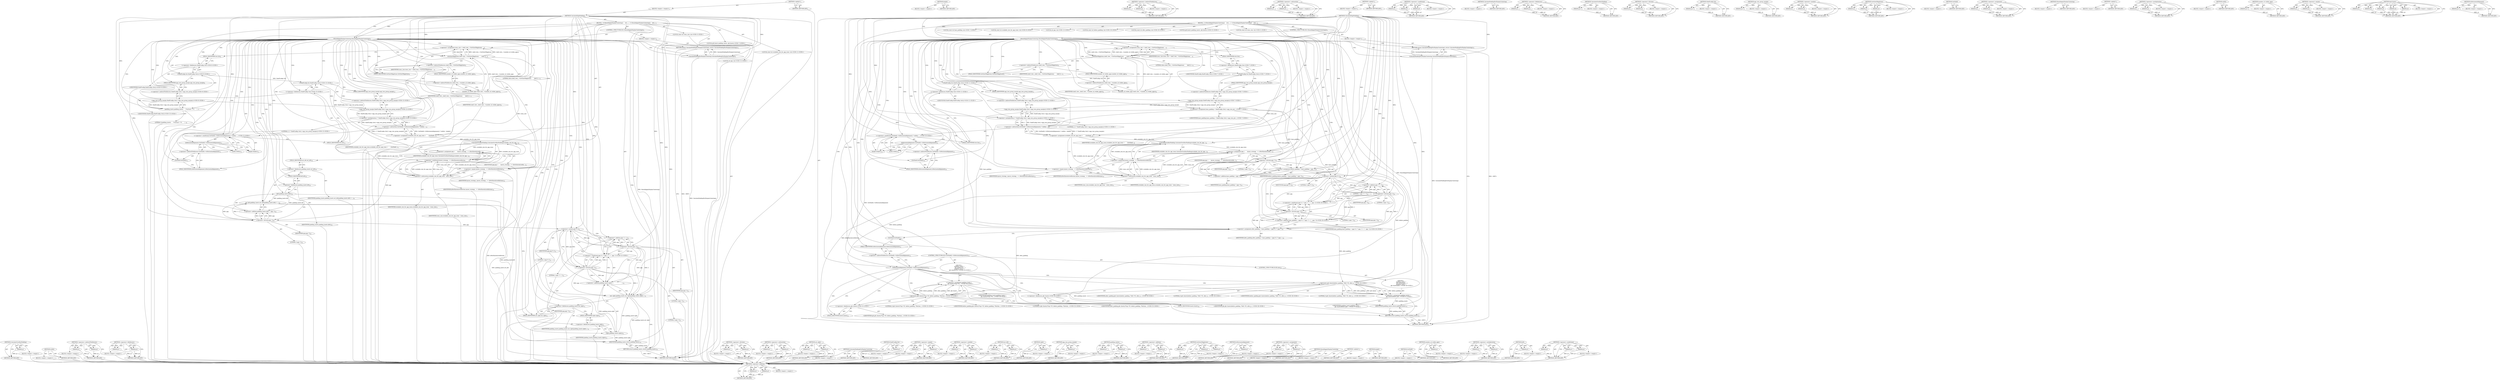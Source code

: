 digraph "IsHorizontalAlignment" {
vulnerable_205 [label=<(METHOD,CalculateOverflowPadding)>];
vulnerable_206 [label=<(PARAM,p1)>];
vulnerable_207 [label=<(BLOCK,&lt;empty&gt;,&lt;empty&gt;)>];
vulnerable_208 [label=<(METHOD_RETURN,ANY)>];
vulnerable_189 [label=<(METHOD,width)>];
vulnerable_190 [label=<(BLOCK,&lt;empty&gt;,&lt;empty&gt;)>];
vulnerable_191 [label=<(METHOD_RETURN,ANY)>];
vulnerable_144 [label=<(METHOD,&lt;operator&gt;.indirectFieldAccess)>];
vulnerable_145 [label=<(PARAM,p1)>];
vulnerable_146 [label=<(PARAM,p2)>];
vulnerable_147 [label=<(BLOCK,&lt;empty&gt;,&lt;empty&gt;)>];
vulnerable_148 [label=<(METHOD_RETURN,ANY)>];
vulnerable_166 [label=<(METHOD,&lt;operator&gt;.fieldAccess)>];
vulnerable_167 [label=<(PARAM,p1)>];
vulnerable_168 [label=<(PARAM,p2)>];
vulnerable_169 [label=<(BLOCK,&lt;empty&gt;,&lt;empty&gt;)>];
vulnerable_170 [label=<(METHOD_RETURN,ANY)>];
vulnerable_6 [label=<(METHOD,&lt;global&gt;)<SUB>1</SUB>>];
vulnerable_7 [label=<(BLOCK,&lt;empty&gt;,&lt;empty&gt;)<SUB>1</SUB>>];
vulnerable_8 [label=<(METHOD,CalculateEdgePadding)<SUB>1</SUB>>];
vulnerable_9 [label=<(BLOCK,{
  if (ShouldApplyDisplayCentering())
    retu...,{
  if (ShouldApplyDisplayCentering())
    retu...)<SUB>1</SUB>>];
vulnerable_10 [label=<(CONTROL_STRUCTURE,IF,if (ShouldApplyDisplayCentering()))<SUB>2</SUB>>];
vulnerable_11 [label=<(ShouldApplyDisplayCentering,ShouldApplyDisplayCentering())<SUB>2</SUB>>];
vulnerable_12 [label=<(BLOCK,&lt;empty&gt;,&lt;empty&gt;)<SUB>3</SUB>>];
vulnerable_13 [label=<(RETURN,return CalculatePaddingForDisplayCentering();,return CalculatePaddingForDisplayCentering();)<SUB>3</SUB>>];
vulnerable_14 [label=<(CalculatePaddingForDisplayCentering,CalculatePaddingForDisplayCentering())<SUB>3</SUB>>];
vulnerable_15 [label="<(LOCAL,const int icons_size: int)<SUB>5</SUB>>"];
vulnerable_16 [label=<(&lt;operator&gt;.assignment,icons_size = shelf_view_-&gt;GetSizeOfAppIcons(
  ...)<SUB>5</SUB>>];
vulnerable_17 [label=<(IDENTIFIER,icons_size,icons_size = shelf_view_-&gt;GetSizeOfAppIcons(
  ...)<SUB>5</SUB>>];
vulnerable_18 [label=<(GetSizeOfAppIcons,shelf_view_-&gt;GetSizeOfAppIcons(
       shelf_vi...)<SUB>5</SUB>>];
vulnerable_19 [label=<(&lt;operator&gt;.indirectFieldAccess,shelf_view_-&gt;GetSizeOfAppIcons)<SUB>5</SUB>>];
vulnerable_20 [label=<(IDENTIFIER,shelf_view_,shelf_view_-&gt;GetSizeOfAppIcons(
       shelf_vi...)<SUB>5</SUB>>];
vulnerable_21 [label=<(FIELD_IDENTIFIER,GetSizeOfAppIcons,GetSizeOfAppIcons)<SUB>5</SUB>>];
vulnerable_22 [label=<(number_of_visible_apps,shelf_view_-&gt;number_of_visible_apps())<SUB>6</SUB>>];
vulnerable_23 [label=<(&lt;operator&gt;.indirectFieldAccess,shelf_view_-&gt;number_of_visible_apps)<SUB>6</SUB>>];
vulnerable_24 [label=<(IDENTIFIER,shelf_view_,shelf_view_-&gt;number_of_visible_apps())<SUB>6</SUB>>];
vulnerable_25 [label=<(FIELD_IDENTIFIER,number_of_visible_apps,number_of_visible_apps)<SUB>6</SUB>>];
vulnerable_26 [label=<(LITERAL,false,shelf_view_-&gt;GetSizeOfAppIcons(
       shelf_vi...)<SUB>6</SUB>>];
vulnerable_27 [label="<(LOCAL,gfx.Insets padding_insets: gfx.Insets)<SUB>7</SUB>>"];
vulnerable_28 [label=<(padding_insets,padding_insets(
      /*vertical= */ 0,
      /...)<SUB>7</SUB>>];
vulnerable_29 [label=<(LITERAL,0,padding_insets(
      /*vertical= */ 0,
      /...)<SUB>8</SUB>>];
vulnerable_30 [label="<(app_icon_group_margin,ShelfConfig::Get()-&gt;app_icon_group_margin())<SUB>9</SUB>>"];
vulnerable_31 [label="<(&lt;operator&gt;.indirectFieldAccess,ShelfConfig::Get()-&gt;app_icon_group_margin)<SUB>9</SUB>>"];
vulnerable_32 [label="<(ShelfConfig.Get,ShelfConfig::Get())<SUB>9</SUB>>"];
vulnerable_33 [label="<(&lt;operator&gt;.fieldAccess,ShelfConfig::Get)<SUB>9</SUB>>"];
vulnerable_34 [label="<(IDENTIFIER,ShelfConfig,ShelfConfig::Get())<SUB>9</SUB>>"];
vulnerable_35 [label=<(FIELD_IDENTIFIER,Get,Get)<SUB>9</SUB>>];
vulnerable_36 [label=<(FIELD_IDENTIFIER,app_icon_group_margin,app_icon_group_margin)<SUB>9</SUB>>];
vulnerable_37 [label="<(LOCAL,const int available_size_for_app_icons: int)<SUB>11</SUB>>"];
vulnerable_38 [label=<(&lt;operator&gt;.assignment,available_size_for_app_icons =
       (GetShelf...)<SUB>11</SUB>>];
vulnerable_39 [label=<(IDENTIFIER,available_size_for_app_icons,available_size_for_app_icons =
       (GetShelf...)<SUB>11</SUB>>];
vulnerable_40 [label=<(&lt;operator&gt;.subtraction,(GetShelf()-&gt;IsHorizontalAlignment() ? width() ...)<SUB>12</SUB>>];
vulnerable_41 [label="<(&lt;operator&gt;.conditional,GetShelf()-&gt;IsHorizontalAlignment() ? width() :...)<SUB>12</SUB>>"];
vulnerable_42 [label=<(IsHorizontalAlignment,GetShelf()-&gt;IsHorizontalAlignment())<SUB>12</SUB>>];
vulnerable_43 [label=<(&lt;operator&gt;.indirectFieldAccess,GetShelf()-&gt;IsHorizontalAlignment)<SUB>12</SUB>>];
vulnerable_44 [label=<(GetShelf,GetShelf())<SUB>12</SUB>>];
vulnerable_45 [label=<(FIELD_IDENTIFIER,IsHorizontalAlignment,IsHorizontalAlignment)<SUB>12</SUB>>];
vulnerable_46 [label=<(width,width())<SUB>12</SUB>>];
vulnerable_47 [label=<(height,height())<SUB>12</SUB>>];
vulnerable_48 [label="<(&lt;operator&gt;.multiplication,2 * ShelfConfig::Get()-&gt;app_icon_group_margin())<SUB>13</SUB>>"];
vulnerable_49 [label="<(LITERAL,2,2 * ShelfConfig::Get()-&gt;app_icon_group_margin())<SUB>13</SUB>>"];
vulnerable_50 [label="<(app_icon_group_margin,ShelfConfig::Get()-&gt;app_icon_group_margin())<SUB>13</SUB>>"];
vulnerable_51 [label="<(&lt;operator&gt;.indirectFieldAccess,ShelfConfig::Get()-&gt;app_icon_group_margin)<SUB>13</SUB>>"];
vulnerable_52 [label="<(ShelfConfig.Get,ShelfConfig::Get())<SUB>13</SUB>>"];
vulnerable_53 [label="<(&lt;operator&gt;.fieldAccess,ShelfConfig::Get)<SUB>13</SUB>>"];
vulnerable_54 [label="<(IDENTIFIER,ShelfConfig,ShelfConfig::Get())<SUB>13</SUB>>"];
vulnerable_55 [label=<(FIELD_IDENTIFIER,Get,Get)<SUB>13</SUB>>];
vulnerable_56 [label=<(FIELD_IDENTIFIER,app_icon_group_margin,app_icon_group_margin)<SUB>13</SUB>>];
vulnerable_57 [label="<(LOCAL,int gap: int)<SUB>15</SUB>>"];
vulnerable_58 [label=<(&lt;operator&gt;.assignment,gap =
      layout_strategy_ == kNotShowArrowBu...)<SUB>15</SUB>>];
vulnerable_59 [label=<(IDENTIFIER,gap,gap =
      layout_strategy_ == kNotShowArrowBu...)<SUB>15</SUB>>];
vulnerable_60 [label=<(&lt;operator&gt;.conditional,layout_strategy_ == kNotShowArrowButtons
      ...)<SUB>16</SUB>>];
vulnerable_61 [label=<(&lt;operator&gt;.equals,layout_strategy_ == kNotShowArrowButtons)<SUB>16</SUB>>];
vulnerable_62 [label=<(IDENTIFIER,layout_strategy_,layout_strategy_ == kNotShowArrowButtons)<SUB>16</SUB>>];
vulnerable_63 [label=<(IDENTIFIER,kNotShowArrowButtons,layout_strategy_ == kNotShowArrowButtons)<SUB>16</SUB>>];
vulnerable_64 [label=<(&lt;operator&gt;.subtraction,available_size_for_app_icons - icons_size)<SUB>17</SUB>>];
vulnerable_65 [label=<(IDENTIFIER,available_size_for_app_icons,available_size_for_app_icons - icons_size)<SUB>17</SUB>>];
vulnerable_66 [label=<(IDENTIFIER,icons_size,available_size_for_app_icons - icons_size)<SUB>17</SUB>>];
vulnerable_67 [label=<(CalculateOverflowPadding,CalculateOverflowPadding(available_size_for_app...)<SUB>18</SUB>>];
vulnerable_68 [label=<(IDENTIFIER,available_size_for_app_icons,CalculateOverflowPadding(available_size_for_app...)<SUB>18</SUB>>];
vulnerable_69 [label=<(set_left,padding_insets.set_left(padding_insets.left() +...)<SUB>20</SUB>>];
vulnerable_70 [label=<(&lt;operator&gt;.fieldAccess,padding_insets.set_left)<SUB>20</SUB>>];
vulnerable_71 [label=<(IDENTIFIER,padding_insets,padding_insets.set_left(padding_insets.left() +...)<SUB>20</SUB>>];
vulnerable_72 [label=<(FIELD_IDENTIFIER,set_left,set_left)<SUB>20</SUB>>];
vulnerable_73 [label=<(&lt;operator&gt;.addition,padding_insets.left() + gap / 2)<SUB>20</SUB>>];
vulnerable_74 [label=<(left,padding_insets.left())<SUB>20</SUB>>];
vulnerable_75 [label=<(&lt;operator&gt;.fieldAccess,padding_insets.left)<SUB>20</SUB>>];
vulnerable_76 [label=<(IDENTIFIER,padding_insets,padding_insets.left())<SUB>20</SUB>>];
vulnerable_77 [label=<(FIELD_IDENTIFIER,left,left)<SUB>20</SUB>>];
vulnerable_78 [label=<(&lt;operator&gt;.division,gap / 2)<SUB>20</SUB>>];
vulnerable_79 [label=<(IDENTIFIER,gap,gap / 2)<SUB>20</SUB>>];
vulnerable_80 [label=<(LITERAL,2,gap / 2)<SUB>20</SUB>>];
vulnerable_81 [label=<(set_right,padding_insets.set_right(padding_insets.right()...)<SUB>21</SUB>>];
vulnerable_82 [label=<(&lt;operator&gt;.fieldAccess,padding_insets.set_right)<SUB>21</SUB>>];
vulnerable_83 [label=<(IDENTIFIER,padding_insets,padding_insets.set_right(padding_insets.right()...)<SUB>21</SUB>>];
vulnerable_84 [label=<(FIELD_IDENTIFIER,set_right,set_right)<SUB>21</SUB>>];
vulnerable_85 [label=<(&lt;operator&gt;.addition,padding_insets.right() +
                      ...)<SUB>21</SUB>>];
vulnerable_86 [label=<(right,padding_insets.right())<SUB>21</SUB>>];
vulnerable_87 [label=<(&lt;operator&gt;.fieldAccess,padding_insets.right)<SUB>21</SUB>>];
vulnerable_88 [label=<(IDENTIFIER,padding_insets,padding_insets.right())<SUB>21</SUB>>];
vulnerable_89 [label=<(FIELD_IDENTIFIER,right,right)<SUB>21</SUB>>];
vulnerable_90 [label="<(&lt;operator&gt;.conditional,gap % 2 ? gap / 2 + 1 : gap / 2)<SUB>22</SUB>>"];
vulnerable_91 [label=<(&lt;operator&gt;.modulo,gap % 2)<SUB>22</SUB>>];
vulnerable_92 [label=<(IDENTIFIER,gap,gap % 2)<SUB>22</SUB>>];
vulnerable_93 [label=<(LITERAL,2,gap % 2)<SUB>22</SUB>>];
vulnerable_94 [label=<(&lt;operator&gt;.addition,gap / 2 + 1)<SUB>22</SUB>>];
vulnerable_95 [label=<(&lt;operator&gt;.division,gap / 2)<SUB>22</SUB>>];
vulnerable_96 [label=<(IDENTIFIER,gap,gap / 2)<SUB>22</SUB>>];
vulnerable_97 [label=<(LITERAL,2,gap / 2)<SUB>22</SUB>>];
vulnerable_98 [label=<(LITERAL,1,gap / 2 + 1)<SUB>22</SUB>>];
vulnerable_99 [label=<(&lt;operator&gt;.division,gap / 2)<SUB>22</SUB>>];
vulnerable_100 [label=<(IDENTIFIER,gap,gap / 2)<SUB>22</SUB>>];
vulnerable_101 [label=<(LITERAL,2,gap / 2)<SUB>22</SUB>>];
vulnerable_102 [label=<(RETURN,return padding_insets;,return padding_insets;)<SUB>24</SUB>>];
vulnerable_103 [label=<(IDENTIFIER,padding_insets,return padding_insets;)<SUB>24</SUB>>];
vulnerable_104 [label=<(METHOD_RETURN,Insets)<SUB>1</SUB>>];
vulnerable_106 [label=<(METHOD_RETURN,ANY)<SUB>1</SUB>>];
vulnerable_223 [label=<(METHOD,&lt;operator&gt;.division)>];
vulnerable_224 [label=<(PARAM,p1)>];
vulnerable_225 [label=<(PARAM,p2)>];
vulnerable_226 [label=<(BLOCK,&lt;empty&gt;,&lt;empty&gt;)>];
vulnerable_227 [label=<(METHOD_RETURN,ANY)>];
vulnerable_171 [label=<(METHOD,&lt;operator&gt;.subtraction)>];
vulnerable_172 [label=<(PARAM,p1)>];
vulnerable_173 [label=<(PARAM,p2)>];
vulnerable_174 [label=<(BLOCK,&lt;empty&gt;,&lt;empty&gt;)>];
vulnerable_175 [label=<(METHOD_RETURN,ANY)>];
vulnerable_228 [label=<(METHOD,set_right)>];
vulnerable_229 [label=<(PARAM,p1)>];
vulnerable_230 [label=<(PARAM,p2)>];
vulnerable_231 [label=<(BLOCK,&lt;empty&gt;,&lt;empty&gt;)>];
vulnerable_232 [label=<(METHOD_RETURN,ANY)>];
vulnerable_130 [label=<(METHOD,CalculatePaddingForDisplayCentering)>];
vulnerable_131 [label=<(BLOCK,&lt;empty&gt;,&lt;empty&gt;)>];
vulnerable_132 [label=<(METHOD_RETURN,ANY)>];
vulnerable_162 [label=<(METHOD,ShelfConfig.Get)>];
vulnerable_163 [label=<(PARAM,p1)>];
vulnerable_164 [label=<(BLOCK,&lt;empty&gt;,&lt;empty&gt;)>];
vulnerable_165 [label=<(METHOD_RETURN,ANY)>];
vulnerable_200 [label=<(METHOD,&lt;operator&gt;.equals)>];
vulnerable_201 [label=<(PARAM,p1)>];
vulnerable_202 [label=<(PARAM,p2)>];
vulnerable_203 [label=<(BLOCK,&lt;empty&gt;,&lt;empty&gt;)>];
vulnerable_204 [label=<(METHOD_RETURN,ANY)>];
vulnerable_237 [label=<(METHOD,&lt;operator&gt;.modulo)>];
vulnerable_238 [label=<(PARAM,p1)>];
vulnerable_239 [label=<(PARAM,p2)>];
vulnerable_240 [label=<(BLOCK,&lt;empty&gt;,&lt;empty&gt;)>];
vulnerable_241 [label=<(METHOD_RETURN,ANY)>];
vulnerable_209 [label=<(METHOD,set_left)>];
vulnerable_210 [label=<(PARAM,p1)>];
vulnerable_211 [label=<(PARAM,p2)>];
vulnerable_212 [label=<(BLOCK,&lt;empty&gt;,&lt;empty&gt;)>];
vulnerable_213 [label=<(METHOD_RETURN,ANY)>];
vulnerable_233 [label=<(METHOD,right)>];
vulnerable_234 [label=<(PARAM,p1)>];
vulnerable_235 [label=<(BLOCK,&lt;empty&gt;,&lt;empty&gt;)>];
vulnerable_236 [label=<(METHOD_RETURN,ANY)>];
vulnerable_158 [label=<(METHOD,app_icon_group_margin)>];
vulnerable_159 [label=<(PARAM,p1)>];
vulnerable_160 [label=<(BLOCK,&lt;empty&gt;,&lt;empty&gt;)>];
vulnerable_161 [label=<(METHOD_RETURN,ANY)>];
vulnerable_153 [label=<(METHOD,padding_insets)>];
vulnerable_154 [label=<(PARAM,p1)>];
vulnerable_155 [label=<(PARAM,p2)>];
vulnerable_156 [label=<(BLOCK,&lt;empty&gt;,&lt;empty&gt;)>];
vulnerable_157 [label=<(METHOD_RETURN,ANY)>];
vulnerable_214 [label=<(METHOD,&lt;operator&gt;.addition)>];
vulnerable_215 [label=<(PARAM,p1)>];
vulnerable_216 [label=<(PARAM,p2)>];
vulnerable_217 [label=<(BLOCK,&lt;empty&gt;,&lt;empty&gt;)>];
vulnerable_218 [label=<(METHOD_RETURN,ANY)>];
vulnerable_138 [label=<(METHOD,GetSizeOfAppIcons)>];
vulnerable_139 [label=<(PARAM,p1)>];
vulnerable_140 [label=<(PARAM,p2)>];
vulnerable_141 [label=<(PARAM,p3)>];
vulnerable_142 [label=<(BLOCK,&lt;empty&gt;,&lt;empty&gt;)>];
vulnerable_143 [label=<(METHOD_RETURN,ANY)>];
vulnerable_182 [label=<(METHOD,IsHorizontalAlignment)>];
vulnerable_183 [label=<(PARAM,p1)>];
vulnerable_184 [label=<(BLOCK,&lt;empty&gt;,&lt;empty&gt;)>];
vulnerable_185 [label=<(METHOD_RETURN,ANY)>];
vulnerable_133 [label=<(METHOD,&lt;operator&gt;.assignment)>];
vulnerable_134 [label=<(PARAM,p1)>];
vulnerable_135 [label=<(PARAM,p2)>];
vulnerable_136 [label=<(BLOCK,&lt;empty&gt;,&lt;empty&gt;)>];
vulnerable_137 [label=<(METHOD_RETURN,ANY)>];
vulnerable_127 [label=<(METHOD,ShouldApplyDisplayCentering)>];
vulnerable_128 [label=<(BLOCK,&lt;empty&gt;,&lt;empty&gt;)>];
vulnerable_129 [label=<(METHOD_RETURN,ANY)>];
vulnerable_121 [label=<(METHOD,&lt;global&gt;)<SUB>1</SUB>>];
vulnerable_122 [label=<(BLOCK,&lt;empty&gt;,&lt;empty&gt;)>];
vulnerable_123 [label=<(METHOD_RETURN,ANY)>];
vulnerable_192 [label=<(METHOD,height)>];
vulnerable_193 [label=<(BLOCK,&lt;empty&gt;,&lt;empty&gt;)>];
vulnerable_194 [label=<(METHOD_RETURN,ANY)>];
vulnerable_186 [label=<(METHOD,GetShelf)>];
vulnerable_187 [label=<(BLOCK,&lt;empty&gt;,&lt;empty&gt;)>];
vulnerable_188 [label=<(METHOD_RETURN,ANY)>];
vulnerable_149 [label=<(METHOD,number_of_visible_apps)>];
vulnerable_150 [label=<(PARAM,p1)>];
vulnerable_151 [label=<(BLOCK,&lt;empty&gt;,&lt;empty&gt;)>];
vulnerable_152 [label=<(METHOD_RETURN,ANY)>];
vulnerable_195 [label=<(METHOD,&lt;operator&gt;.multiplication)>];
vulnerable_196 [label=<(PARAM,p1)>];
vulnerable_197 [label=<(PARAM,p2)>];
vulnerable_198 [label=<(BLOCK,&lt;empty&gt;,&lt;empty&gt;)>];
vulnerable_199 [label=<(METHOD_RETURN,ANY)>];
vulnerable_219 [label=<(METHOD,left)>];
vulnerable_220 [label=<(PARAM,p1)>];
vulnerable_221 [label=<(BLOCK,&lt;empty&gt;,&lt;empty&gt;)>];
vulnerable_222 [label=<(METHOD_RETURN,ANY)>];
vulnerable_176 [label=<(METHOD,&lt;operator&gt;.conditional)>];
vulnerable_177 [label=<(PARAM,p1)>];
vulnerable_178 [label=<(PARAM,p2)>];
vulnerable_179 [label=<(PARAM,p3)>];
vulnerable_180 [label=<(BLOCK,&lt;empty&gt;,&lt;empty&gt;)>];
vulnerable_181 [label=<(METHOD_RETURN,ANY)>];
fixed_225 [label=<(METHOD,&lt;operator&gt;.addition)>];
fixed_226 [label=<(PARAM,p1)>];
fixed_227 [label=<(PARAM,p2)>];
fixed_228 [label=<(BLOCK,&lt;empty&gt;,&lt;empty&gt;)>];
fixed_229 [label=<(METHOD_RETURN,ANY)>];
fixed_208 [label=<(METHOD,height)>];
fixed_209 [label=<(BLOCK,&lt;empty&gt;,&lt;empty&gt;)>];
fixed_210 [label=<(METHOD_RETURN,ANY)>];
fixed_165 [label=<(METHOD,&lt;operator&gt;.indirectFieldAccess)>];
fixed_166 [label=<(PARAM,p1)>];
fixed_167 [label=<(PARAM,p2)>];
fixed_168 [label=<(BLOCK,&lt;empty&gt;,&lt;empty&gt;)>];
fixed_169 [label=<(METHOD_RETURN,ANY)>];
fixed_187 [label=<(METHOD,&lt;operator&gt;.subtraction)>];
fixed_188 [label=<(PARAM,p1)>];
fixed_189 [label=<(PARAM,p2)>];
fixed_190 [label=<(BLOCK,&lt;empty&gt;,&lt;empty&gt;)>];
fixed_191 [label=<(METHOD_RETURN,ANY)>];
fixed_6 [label=<(METHOD,&lt;global&gt;)<SUB>1</SUB>>];
fixed_7 [label=<(BLOCK,&lt;empty&gt;,&lt;empty&gt;)<SUB>1</SUB>>];
fixed_8 [label=<(METHOD,CalculateEdgePadding)<SUB>1</SUB>>];
fixed_9 [label=<(BLOCK,{
  if (ShouldApplyDisplayCentering())
    retu...,{
  if (ShouldApplyDisplayCentering())
    retu...)<SUB>1</SUB>>];
fixed_10 [label=<(CONTROL_STRUCTURE,IF,if (ShouldApplyDisplayCentering()))<SUB>2</SUB>>];
fixed_11 [label=<(ShouldApplyDisplayCentering,ShouldApplyDisplayCentering())<SUB>2</SUB>>];
fixed_12 [label=<(BLOCK,&lt;empty&gt;,&lt;empty&gt;)<SUB>3</SUB>>];
fixed_13 [label=<(RETURN,return CalculatePaddingForDisplayCentering();,return CalculatePaddingForDisplayCentering();)<SUB>3</SUB>>];
fixed_14 [label=<(CalculatePaddingForDisplayCentering,CalculatePaddingForDisplayCentering())<SUB>3</SUB>>];
fixed_15 [label="<(LOCAL,const int icons_size: int)<SUB>5</SUB>>"];
fixed_16 [label=<(&lt;operator&gt;.assignment,icons_size = shelf_view_-&gt;GetSizeOfAppIcons(
  ...)<SUB>5</SUB>>];
fixed_17 [label=<(IDENTIFIER,icons_size,icons_size = shelf_view_-&gt;GetSizeOfAppIcons(
  ...)<SUB>5</SUB>>];
fixed_18 [label=<(GetSizeOfAppIcons,shelf_view_-&gt;GetSizeOfAppIcons(
       shelf_vi...)<SUB>5</SUB>>];
fixed_19 [label=<(&lt;operator&gt;.indirectFieldAccess,shelf_view_-&gt;GetSizeOfAppIcons)<SUB>5</SUB>>];
fixed_20 [label=<(IDENTIFIER,shelf_view_,shelf_view_-&gt;GetSizeOfAppIcons(
       shelf_vi...)<SUB>5</SUB>>];
fixed_21 [label=<(FIELD_IDENTIFIER,GetSizeOfAppIcons,GetSizeOfAppIcons)<SUB>5</SUB>>];
fixed_22 [label=<(number_of_visible_apps,shelf_view_-&gt;number_of_visible_apps())<SUB>6</SUB>>];
fixed_23 [label=<(&lt;operator&gt;.indirectFieldAccess,shelf_view_-&gt;number_of_visible_apps)<SUB>6</SUB>>];
fixed_24 [label=<(IDENTIFIER,shelf_view_,shelf_view_-&gt;number_of_visible_apps())<SUB>6</SUB>>];
fixed_25 [label=<(FIELD_IDENTIFIER,number_of_visible_apps,number_of_visible_apps)<SUB>6</SUB>>];
fixed_26 [label=<(LITERAL,false,shelf_view_-&gt;GetSizeOfAppIcons(
       shelf_vi...)<SUB>6</SUB>>];
fixed_27 [label="<(LOCAL,const int base_padding: int)<SUB>7</SUB>>"];
fixed_28 [label="<(&lt;operator&gt;.assignment,base_padding = ShelfConfig::Get()-&gt;app_icon_gro...)<SUB>7</SUB>>"];
fixed_29 [label="<(IDENTIFIER,base_padding,base_padding = ShelfConfig::Get()-&gt;app_icon_gro...)<SUB>7</SUB>>"];
fixed_30 [label="<(app_icon_group_margin,ShelfConfig::Get()-&gt;app_icon_group_margin())<SUB>7</SUB>>"];
fixed_31 [label="<(&lt;operator&gt;.indirectFieldAccess,ShelfConfig::Get()-&gt;app_icon_group_margin)<SUB>7</SUB>>"];
fixed_32 [label="<(ShelfConfig.Get,ShelfConfig::Get())<SUB>7</SUB>>"];
fixed_33 [label="<(&lt;operator&gt;.fieldAccess,ShelfConfig::Get)<SUB>7</SUB>>"];
fixed_34 [label="<(IDENTIFIER,ShelfConfig,ShelfConfig::Get())<SUB>7</SUB>>"];
fixed_35 [label=<(FIELD_IDENTIFIER,Get,Get)<SUB>7</SUB>>];
fixed_36 [label=<(FIELD_IDENTIFIER,app_icon_group_margin,app_icon_group_margin)<SUB>7</SUB>>];
fixed_37 [label="<(LOCAL,const int available_size_for_app_icons: int)<SUB>9</SUB>>"];
fixed_38 [label=<(&lt;operator&gt;.assignment,available_size_for_app_icons =
       (GetShelf...)<SUB>9</SUB>>];
fixed_39 [label=<(IDENTIFIER,available_size_for_app_icons,available_size_for_app_icons =
       (GetShelf...)<SUB>9</SUB>>];
fixed_40 [label=<(&lt;operator&gt;.subtraction,(GetShelf()-&gt;IsHorizontalAlignment() ? width() ...)<SUB>10</SUB>>];
fixed_41 [label="<(&lt;operator&gt;.conditional,GetShelf()-&gt;IsHorizontalAlignment() ? width() :...)<SUB>10</SUB>>"];
fixed_42 [label=<(IsHorizontalAlignment,GetShelf()-&gt;IsHorizontalAlignment())<SUB>10</SUB>>];
fixed_43 [label=<(&lt;operator&gt;.indirectFieldAccess,GetShelf()-&gt;IsHorizontalAlignment)<SUB>10</SUB>>];
fixed_44 [label=<(GetShelf,GetShelf())<SUB>10</SUB>>];
fixed_45 [label=<(FIELD_IDENTIFIER,IsHorizontalAlignment,IsHorizontalAlignment)<SUB>10</SUB>>];
fixed_46 [label=<(width,width())<SUB>10</SUB>>];
fixed_47 [label=<(height,height())<SUB>10</SUB>>];
fixed_48 [label="<(&lt;operator&gt;.multiplication,2 * ShelfConfig::Get()-&gt;app_icon_group_margin())<SUB>11</SUB>>"];
fixed_49 [label="<(LITERAL,2,2 * ShelfConfig::Get()-&gt;app_icon_group_margin())<SUB>11</SUB>>"];
fixed_50 [label="<(app_icon_group_margin,ShelfConfig::Get()-&gt;app_icon_group_margin())<SUB>11</SUB>>"];
fixed_51 [label="<(&lt;operator&gt;.indirectFieldAccess,ShelfConfig::Get()-&gt;app_icon_group_margin)<SUB>11</SUB>>"];
fixed_52 [label="<(ShelfConfig.Get,ShelfConfig::Get())<SUB>11</SUB>>"];
fixed_53 [label="<(&lt;operator&gt;.fieldAccess,ShelfConfig::Get)<SUB>11</SUB>>"];
fixed_54 [label="<(IDENTIFIER,ShelfConfig,ShelfConfig::Get())<SUB>11</SUB>>"];
fixed_55 [label=<(FIELD_IDENTIFIER,Get,Get)<SUB>11</SUB>>];
fixed_56 [label=<(FIELD_IDENTIFIER,app_icon_group_margin,app_icon_group_margin)<SUB>11</SUB>>];
fixed_57 [label="<(LOCAL,int gap: int)<SUB>13</SUB>>"];
fixed_58 [label=<(&lt;operator&gt;.assignment,gap =
      layout_strategy_ == kNotShowArrowBu...)<SUB>13</SUB>>];
fixed_59 [label=<(IDENTIFIER,gap,gap =
      layout_strategy_ == kNotShowArrowBu...)<SUB>13</SUB>>];
fixed_60 [label=<(&lt;operator&gt;.conditional,layout_strategy_ == kNotShowArrowButtons
      ...)<SUB>14</SUB>>];
fixed_61 [label=<(&lt;operator&gt;.equals,layout_strategy_ == kNotShowArrowButtons)<SUB>14</SUB>>];
fixed_62 [label=<(IDENTIFIER,layout_strategy_,layout_strategy_ == kNotShowArrowButtons)<SUB>14</SUB>>];
fixed_63 [label=<(IDENTIFIER,kNotShowArrowButtons,layout_strategy_ == kNotShowArrowButtons)<SUB>14</SUB>>];
fixed_64 [label=<(&lt;operator&gt;.subtraction,available_size_for_app_icons - icons_size)<SUB>15</SUB>>];
fixed_65 [label=<(IDENTIFIER,available_size_for_app_icons,available_size_for_app_icons - icons_size)<SUB>15</SUB>>];
fixed_66 [label=<(IDENTIFIER,icons_size,available_size_for_app_icons - icons_size)<SUB>15</SUB>>];
fixed_67 [label=<(CalculateOverflowPadding,CalculateOverflowPadding(available_size_for_app...)<SUB>16</SUB>>];
fixed_68 [label=<(IDENTIFIER,available_size_for_app_icons,CalculateOverflowPadding(available_size_for_app...)<SUB>16</SUB>>];
fixed_69 [label="<(LOCAL,const int before_padding: int)<SUB>19</SUB>>"];
fixed_70 [label=<(&lt;operator&gt;.assignment,before_padding = base_padding + gap / 2)<SUB>19</SUB>>];
fixed_71 [label=<(IDENTIFIER,before_padding,before_padding = base_padding + gap / 2)<SUB>19</SUB>>];
fixed_72 [label=<(&lt;operator&gt;.addition,base_padding + gap / 2)<SUB>19</SUB>>];
fixed_73 [label=<(IDENTIFIER,base_padding,base_padding + gap / 2)<SUB>19</SUB>>];
fixed_74 [label=<(&lt;operator&gt;.division,gap / 2)<SUB>19</SUB>>];
fixed_75 [label=<(IDENTIFIER,gap,gap / 2)<SUB>19</SUB>>];
fixed_76 [label=<(LITERAL,2,gap / 2)<SUB>19</SUB>>];
fixed_77 [label="<(LOCAL,const int after_padding: int)<SUB>20</SUB>>"];
fixed_78 [label=<(&lt;operator&gt;.assignment,after_padding = base_padding + (gap % 2 ? gap /...)<SUB>20</SUB>>];
fixed_79 [label=<(IDENTIFIER,after_padding,after_padding = base_padding + (gap % 2 ? gap /...)<SUB>20</SUB>>];
fixed_80 [label="<(&lt;operator&gt;.addition,base_padding + (gap % 2 ? gap / 2 + 1 : gap / 2))<SUB>20</SUB>>"];
fixed_81 [label="<(IDENTIFIER,base_padding,base_padding + (gap % 2 ? gap / 2 + 1 : gap / 2))<SUB>20</SUB>>"];
fixed_82 [label="<(&lt;operator&gt;.conditional,gap % 2 ? gap / 2 + 1 : gap / 2)<SUB>20</SUB>>"];
fixed_83 [label=<(&lt;operator&gt;.modulo,gap % 2)<SUB>20</SUB>>];
fixed_84 [label=<(IDENTIFIER,gap,gap % 2)<SUB>20</SUB>>];
fixed_85 [label=<(LITERAL,2,gap % 2)<SUB>20</SUB>>];
fixed_86 [label=<(&lt;operator&gt;.addition,gap / 2 + 1)<SUB>20</SUB>>];
fixed_87 [label=<(&lt;operator&gt;.division,gap / 2)<SUB>20</SUB>>];
fixed_88 [label=<(IDENTIFIER,gap,gap / 2)<SUB>20</SUB>>];
fixed_89 [label=<(LITERAL,2,gap / 2)<SUB>20</SUB>>];
fixed_90 [label=<(LITERAL,1,gap / 2 + 1)<SUB>20</SUB>>];
fixed_91 [label=<(&lt;operator&gt;.division,gap / 2)<SUB>20</SUB>>];
fixed_92 [label=<(IDENTIFIER,gap,gap / 2)<SUB>20</SUB>>];
fixed_93 [label=<(LITERAL,2,gap / 2)<SUB>20</SUB>>];
fixed_94 [label="<(LOCAL,gfx.Insets padding_insets: gfx.Insets)<SUB>22</SUB>>"];
fixed_95 [label=<(CONTROL_STRUCTURE,IF,if (GetShelf()-&gt;IsHorizontalAlignment()))<SUB>23</SUB>>];
fixed_96 [label=<(IsHorizontalAlignment,GetShelf()-&gt;IsHorizontalAlignment())<SUB>23</SUB>>];
fixed_97 [label=<(&lt;operator&gt;.indirectFieldAccess,GetShelf()-&gt;IsHorizontalAlignment)<SUB>23</SUB>>];
fixed_98 [label=<(GetShelf,GetShelf())<SUB>23</SUB>>];
fixed_99 [label=<(FIELD_IDENTIFIER,IsHorizontalAlignment,IsHorizontalAlignment)<SUB>23</SUB>>];
fixed_100 [label="<(BLOCK,{
    padding_insets =
        gfx::Insets(/*to...,{
    padding_insets =
        gfx::Insets(/*to...)<SUB>23</SUB>>"];
fixed_101 [label="<(&lt;operator&gt;.assignment,padding_insets =
        gfx::Insets(/*top=*/0,...)<SUB>24</SUB>>"];
fixed_102 [label="<(IDENTIFIER,padding_insets,padding_insets =
        gfx::Insets(/*top=*/0,...)<SUB>24</SUB>>"];
fixed_103 [label="<(gfx.Insets,gfx::Insets(/*top=*/0, before_padding, /*bottom...)<SUB>25</SUB>>"];
fixed_104 [label="<(&lt;operator&gt;.fieldAccess,gfx::Insets)<SUB>25</SUB>>"];
fixed_105 [label="<(IDENTIFIER,gfx,gfx::Insets(/*top=*/0, before_padding, /*bottom...)<SUB>25</SUB>>"];
fixed_106 [label=<(FIELD_IDENTIFIER,Insets,Insets)<SUB>25</SUB>>];
fixed_107 [label="<(LITERAL,0,gfx::Insets(/*top=*/0, before_padding, /*bottom...)<SUB>25</SUB>>"];
fixed_108 [label="<(IDENTIFIER,before_padding,gfx::Insets(/*top=*/0, before_padding, /*bottom...)<SUB>25</SUB>>"];
fixed_109 [label="<(LITERAL,0,gfx::Insets(/*top=*/0, before_padding, /*bottom...)<SUB>25</SUB>>"];
fixed_110 [label="<(IDENTIFIER,after_padding,gfx::Insets(/*top=*/0, before_padding, /*bottom...)<SUB>25</SUB>>"];
fixed_111 [label=<(CONTROL_STRUCTURE,ELSE,else)<SUB>26</SUB>>];
fixed_112 [label="<(BLOCK,{
    padding_insets =
        gfx::Insets(befo...,{
    padding_insets =
        gfx::Insets(befo...)<SUB>26</SUB>>"];
fixed_113 [label="<(&lt;operator&gt;.assignment,padding_insets =
        gfx::Insets(before_pad...)<SUB>27</SUB>>"];
fixed_114 [label="<(IDENTIFIER,padding_insets,padding_insets =
        gfx::Insets(before_pad...)<SUB>27</SUB>>"];
fixed_115 [label="<(gfx.Insets,gfx::Insets(before_padding, /*left=*/0, after_p...)<SUB>28</SUB>>"];
fixed_116 [label="<(&lt;operator&gt;.fieldAccess,gfx::Insets)<SUB>28</SUB>>"];
fixed_117 [label="<(IDENTIFIER,gfx,gfx::Insets(before_padding, /*left=*/0, after_p...)<SUB>28</SUB>>"];
fixed_118 [label=<(FIELD_IDENTIFIER,Insets,Insets)<SUB>28</SUB>>];
fixed_119 [label="<(IDENTIFIER,before_padding,gfx::Insets(before_padding, /*left=*/0, after_p...)<SUB>28</SUB>>"];
fixed_120 [label="<(LITERAL,0,gfx::Insets(before_padding, /*left=*/0, after_p...)<SUB>28</SUB>>"];
fixed_121 [label="<(IDENTIFIER,after_padding,gfx::Insets(before_padding, /*left=*/0, after_p...)<SUB>28</SUB>>"];
fixed_122 [label="<(LITERAL,0,gfx::Insets(before_padding, /*left=*/0, after_p...)<SUB>28</SUB>>"];
fixed_123 [label=<(RETURN,return padding_insets;,return padding_insets;)<SUB>31</SUB>>];
fixed_124 [label=<(IDENTIFIER,padding_insets,return padding_insets;)<SUB>31</SUB>>];
fixed_125 [label=<(METHOD_RETURN,Insets)<SUB>1</SUB>>];
fixed_127 [label=<(METHOD_RETURN,ANY)<SUB>1</SUB>>];
fixed_192 [label=<(METHOD,&lt;operator&gt;.conditional)>];
fixed_193 [label=<(PARAM,p1)>];
fixed_194 [label=<(PARAM,p2)>];
fixed_195 [label=<(PARAM,p3)>];
fixed_196 [label=<(BLOCK,&lt;empty&gt;,&lt;empty&gt;)>];
fixed_197 [label=<(METHOD_RETURN,ANY)>];
fixed_151 [label=<(METHOD,CalculatePaddingForDisplayCentering)>];
fixed_152 [label=<(BLOCK,&lt;empty&gt;,&lt;empty&gt;)>];
fixed_153 [label=<(METHOD_RETURN,ANY)>];
fixed_182 [label=<(METHOD,&lt;operator&gt;.fieldAccess)>];
fixed_183 [label=<(PARAM,p1)>];
fixed_184 [label=<(PARAM,p2)>];
fixed_185 [label=<(BLOCK,&lt;empty&gt;,&lt;empty&gt;)>];
fixed_186 [label=<(METHOD_RETURN,ANY)>];
fixed_221 [label=<(METHOD,CalculateOverflowPadding)>];
fixed_222 [label=<(PARAM,p1)>];
fixed_223 [label=<(BLOCK,&lt;empty&gt;,&lt;empty&gt;)>];
fixed_224 [label=<(METHOD_RETURN,ANY)>];
fixed_230 [label=<(METHOD,&lt;operator&gt;.division)>];
fixed_231 [label=<(PARAM,p1)>];
fixed_232 [label=<(PARAM,p2)>];
fixed_233 [label=<(BLOCK,&lt;empty&gt;,&lt;empty&gt;)>];
fixed_234 [label=<(METHOD_RETURN,ANY)>];
fixed_178 [label=<(METHOD,ShelfConfig.Get)>];
fixed_179 [label=<(PARAM,p1)>];
fixed_180 [label=<(BLOCK,&lt;empty&gt;,&lt;empty&gt;)>];
fixed_181 [label=<(METHOD_RETURN,ANY)>];
fixed_174 [label=<(METHOD,app_icon_group_margin)>];
fixed_175 [label=<(PARAM,p1)>];
fixed_176 [label=<(BLOCK,&lt;empty&gt;,&lt;empty&gt;)>];
fixed_177 [label=<(METHOD_RETURN,ANY)>];
fixed_235 [label=<(METHOD,&lt;operator&gt;.modulo)>];
fixed_236 [label=<(PARAM,p1)>];
fixed_237 [label=<(PARAM,p2)>];
fixed_238 [label=<(BLOCK,&lt;empty&gt;,&lt;empty&gt;)>];
fixed_239 [label=<(METHOD_RETURN,ANY)>];
fixed_159 [label=<(METHOD,GetSizeOfAppIcons)>];
fixed_160 [label=<(PARAM,p1)>];
fixed_161 [label=<(PARAM,p2)>];
fixed_162 [label=<(PARAM,p3)>];
fixed_163 [label=<(BLOCK,&lt;empty&gt;,&lt;empty&gt;)>];
fixed_164 [label=<(METHOD_RETURN,ANY)>];
fixed_202 [label=<(METHOD,GetShelf)>];
fixed_203 [label=<(BLOCK,&lt;empty&gt;,&lt;empty&gt;)>];
fixed_204 [label=<(METHOD_RETURN,ANY)>];
fixed_154 [label=<(METHOD,&lt;operator&gt;.assignment)>];
fixed_155 [label=<(PARAM,p1)>];
fixed_156 [label=<(PARAM,p2)>];
fixed_157 [label=<(BLOCK,&lt;empty&gt;,&lt;empty&gt;)>];
fixed_158 [label=<(METHOD_RETURN,ANY)>];
fixed_148 [label=<(METHOD,ShouldApplyDisplayCentering)>];
fixed_149 [label=<(BLOCK,&lt;empty&gt;,&lt;empty&gt;)>];
fixed_150 [label=<(METHOD_RETURN,ANY)>];
fixed_142 [label=<(METHOD,&lt;global&gt;)<SUB>1</SUB>>];
fixed_143 [label=<(BLOCK,&lt;empty&gt;,&lt;empty&gt;)>];
fixed_144 [label=<(METHOD_RETURN,ANY)>];
fixed_211 [label=<(METHOD,&lt;operator&gt;.multiplication)>];
fixed_212 [label=<(PARAM,p1)>];
fixed_213 [label=<(PARAM,p2)>];
fixed_214 [label=<(BLOCK,&lt;empty&gt;,&lt;empty&gt;)>];
fixed_215 [label=<(METHOD_RETURN,ANY)>];
fixed_205 [label=<(METHOD,width)>];
fixed_206 [label=<(BLOCK,&lt;empty&gt;,&lt;empty&gt;)>];
fixed_207 [label=<(METHOD_RETURN,ANY)>];
fixed_170 [label=<(METHOD,number_of_visible_apps)>];
fixed_171 [label=<(PARAM,p1)>];
fixed_172 [label=<(BLOCK,&lt;empty&gt;,&lt;empty&gt;)>];
fixed_173 [label=<(METHOD_RETURN,ANY)>];
fixed_216 [label=<(METHOD,&lt;operator&gt;.equals)>];
fixed_217 [label=<(PARAM,p1)>];
fixed_218 [label=<(PARAM,p2)>];
fixed_219 [label=<(BLOCK,&lt;empty&gt;,&lt;empty&gt;)>];
fixed_220 [label=<(METHOD_RETURN,ANY)>];
fixed_240 [label=<(METHOD,gfx.Insets)>];
fixed_241 [label=<(PARAM,p1)>];
fixed_242 [label=<(PARAM,p2)>];
fixed_243 [label=<(PARAM,p3)>];
fixed_244 [label=<(PARAM,p4)>];
fixed_245 [label=<(PARAM,p5)>];
fixed_246 [label=<(BLOCK,&lt;empty&gt;,&lt;empty&gt;)>];
fixed_247 [label=<(METHOD_RETURN,ANY)>];
fixed_198 [label=<(METHOD,IsHorizontalAlignment)>];
fixed_199 [label=<(PARAM,p1)>];
fixed_200 [label=<(BLOCK,&lt;empty&gt;,&lt;empty&gt;)>];
fixed_201 [label=<(METHOD_RETURN,ANY)>];
vulnerable_205 -> vulnerable_206  [key=0, label="AST: "];
vulnerable_205 -> vulnerable_206  [key=1, label="DDG: "];
vulnerable_205 -> vulnerable_207  [key=0, label="AST: "];
vulnerable_205 -> vulnerable_208  [key=0, label="AST: "];
vulnerable_205 -> vulnerable_208  [key=1, label="CFG: "];
vulnerable_206 -> vulnerable_208  [key=0, label="DDG: p1"];
vulnerable_207 -> fixed_225  [key=0];
vulnerable_208 -> fixed_225  [key=0];
vulnerable_189 -> vulnerable_190  [key=0, label="AST: "];
vulnerable_189 -> vulnerable_191  [key=0, label="AST: "];
vulnerable_189 -> vulnerable_191  [key=1, label="CFG: "];
vulnerable_190 -> fixed_225  [key=0];
vulnerable_191 -> fixed_225  [key=0];
vulnerable_144 -> vulnerable_145  [key=0, label="AST: "];
vulnerable_144 -> vulnerable_145  [key=1, label="DDG: "];
vulnerable_144 -> vulnerable_147  [key=0, label="AST: "];
vulnerable_144 -> vulnerable_146  [key=0, label="AST: "];
vulnerable_144 -> vulnerable_146  [key=1, label="DDG: "];
vulnerable_144 -> vulnerable_148  [key=0, label="AST: "];
vulnerable_144 -> vulnerable_148  [key=1, label="CFG: "];
vulnerable_145 -> vulnerable_148  [key=0, label="DDG: p1"];
vulnerable_146 -> vulnerable_148  [key=0, label="DDG: p2"];
vulnerable_147 -> fixed_225  [key=0];
vulnerable_148 -> fixed_225  [key=0];
vulnerable_166 -> vulnerable_167  [key=0, label="AST: "];
vulnerable_166 -> vulnerable_167  [key=1, label="DDG: "];
vulnerable_166 -> vulnerable_169  [key=0, label="AST: "];
vulnerable_166 -> vulnerable_168  [key=0, label="AST: "];
vulnerable_166 -> vulnerable_168  [key=1, label="DDG: "];
vulnerable_166 -> vulnerable_170  [key=0, label="AST: "];
vulnerable_166 -> vulnerable_170  [key=1, label="CFG: "];
vulnerable_167 -> vulnerable_170  [key=0, label="DDG: p1"];
vulnerable_168 -> vulnerable_170  [key=0, label="DDG: p2"];
vulnerable_169 -> fixed_225  [key=0];
vulnerable_170 -> fixed_225  [key=0];
vulnerable_6 -> vulnerable_7  [key=0, label="AST: "];
vulnerable_6 -> vulnerable_106  [key=0, label="AST: "];
vulnerable_6 -> vulnerable_106  [key=1, label="CFG: "];
vulnerable_7 -> vulnerable_8  [key=0, label="AST: "];
vulnerable_8 -> vulnerable_9  [key=0, label="AST: "];
vulnerable_8 -> vulnerable_104  [key=0, label="AST: "];
vulnerable_8 -> vulnerable_11  [key=0, label="CFG: "];
vulnerable_8 -> vulnerable_11  [key=1, label="DDG: "];
vulnerable_8 -> vulnerable_28  [key=0, label="DDG: "];
vulnerable_8 -> vulnerable_81  [key=0, label="DDG: "];
vulnerable_8 -> vulnerable_103  [key=0, label="DDG: "];
vulnerable_8 -> vulnerable_18  [key=0, label="DDG: "];
vulnerable_8 -> vulnerable_40  [key=0, label="DDG: "];
vulnerable_8 -> vulnerable_85  [key=0, label="DDG: "];
vulnerable_8 -> vulnerable_14  [key=0, label="DDG: "];
vulnerable_8 -> vulnerable_41  [key=0, label="DDG: "];
vulnerable_8 -> vulnerable_48  [key=0, label="DDG: "];
vulnerable_8 -> vulnerable_61  [key=0, label="DDG: "];
vulnerable_8 -> vulnerable_64  [key=0, label="DDG: "];
vulnerable_8 -> vulnerable_67  [key=0, label="DDG: "];
vulnerable_8 -> vulnerable_78  [key=0, label="DDG: "];
vulnerable_8 -> vulnerable_90  [key=0, label="DDG: "];
vulnerable_8 -> vulnerable_91  [key=0, label="DDG: "];
vulnerable_8 -> vulnerable_94  [key=0, label="DDG: "];
vulnerable_8 -> vulnerable_99  [key=0, label="DDG: "];
vulnerable_8 -> vulnerable_95  [key=0, label="DDG: "];
vulnerable_9 -> vulnerable_10  [key=0, label="AST: "];
vulnerable_9 -> vulnerable_15  [key=0, label="AST: "];
vulnerable_9 -> vulnerable_16  [key=0, label="AST: "];
vulnerable_9 -> vulnerable_27  [key=0, label="AST: "];
vulnerable_9 -> vulnerable_28  [key=0, label="AST: "];
vulnerable_9 -> vulnerable_37  [key=0, label="AST: "];
vulnerable_9 -> vulnerable_38  [key=0, label="AST: "];
vulnerable_9 -> vulnerable_57  [key=0, label="AST: "];
vulnerable_9 -> vulnerable_58  [key=0, label="AST: "];
vulnerable_9 -> vulnerable_69  [key=0, label="AST: "];
vulnerable_9 -> vulnerable_81  [key=0, label="AST: "];
vulnerable_9 -> vulnerable_102  [key=0, label="AST: "];
vulnerable_10 -> vulnerable_11  [key=0, label="AST: "];
vulnerable_10 -> vulnerable_12  [key=0, label="AST: "];
vulnerable_11 -> vulnerable_14  [key=0, label="CFG: "];
vulnerable_11 -> vulnerable_14  [key=1, label="CDG: "];
vulnerable_11 -> vulnerable_21  [key=0, label="CFG: "];
vulnerable_11 -> vulnerable_21  [key=1, label="CDG: "];
vulnerable_11 -> vulnerable_104  [key=0, label="DDG: ShouldApplyDisplayCentering()"];
vulnerable_11 -> vulnerable_30  [key=0, label="CDG: "];
vulnerable_11 -> vulnerable_13  [key=0, label="CDG: "];
vulnerable_11 -> vulnerable_48  [key=0, label="CDG: "];
vulnerable_11 -> vulnerable_32  [key=0, label="CDG: "];
vulnerable_11 -> vulnerable_60  [key=0, label="CDG: "];
vulnerable_11 -> vulnerable_73  [key=0, label="CDG: "];
vulnerable_11 -> vulnerable_77  [key=0, label="CDG: "];
vulnerable_11 -> vulnerable_42  [key=0, label="CDG: "];
vulnerable_11 -> vulnerable_51  [key=0, label="CDG: "];
vulnerable_11 -> vulnerable_89  [key=0, label="CDG: "];
vulnerable_11 -> vulnerable_19  [key=0, label="CDG: "];
vulnerable_11 -> vulnerable_28  [key=0, label="CDG: "];
vulnerable_11 -> vulnerable_75  [key=0, label="CDG: "];
vulnerable_11 -> vulnerable_52  [key=0, label="CDG: "];
vulnerable_11 -> vulnerable_81  [key=0, label="CDG: "];
vulnerable_11 -> vulnerable_84  [key=0, label="CDG: "];
vulnerable_11 -> vulnerable_102  [key=0, label="CDG: "];
vulnerable_11 -> vulnerable_85  [key=0, label="CDG: "];
vulnerable_11 -> vulnerable_38  [key=0, label="CDG: "];
vulnerable_11 -> vulnerable_25  [key=0, label="CDG: "];
vulnerable_11 -> vulnerable_72  [key=0, label="CDG: "];
vulnerable_11 -> vulnerable_56  [key=0, label="CDG: "];
vulnerable_11 -> vulnerable_69  [key=0, label="CDG: "];
vulnerable_11 -> vulnerable_22  [key=0, label="CDG: "];
vulnerable_11 -> vulnerable_74  [key=0, label="CDG: "];
vulnerable_11 -> vulnerable_45  [key=0, label="CDG: "];
vulnerable_11 -> vulnerable_40  [key=0, label="CDG: "];
vulnerable_11 -> vulnerable_18  [key=0, label="CDG: "];
vulnerable_11 -> vulnerable_50  [key=0, label="CDG: "];
vulnerable_11 -> vulnerable_87  [key=0, label="CDG: "];
vulnerable_11 -> vulnerable_91  [key=0, label="CDG: "];
vulnerable_11 -> vulnerable_44  [key=0, label="CDG: "];
vulnerable_11 -> vulnerable_35  [key=0, label="CDG: "];
vulnerable_11 -> vulnerable_82  [key=0, label="CDG: "];
vulnerable_11 -> vulnerable_90  [key=0, label="CDG: "];
vulnerable_11 -> vulnerable_43  [key=0, label="CDG: "];
vulnerable_11 -> vulnerable_16  [key=0, label="CDG: "];
vulnerable_11 -> vulnerable_58  [key=0, label="CDG: "];
vulnerable_11 -> vulnerable_33  [key=0, label="CDG: "];
vulnerable_11 -> vulnerable_61  [key=0, label="CDG: "];
vulnerable_11 -> vulnerable_23  [key=0, label="CDG: "];
vulnerable_11 -> vulnerable_36  [key=0, label="CDG: "];
vulnerable_11 -> vulnerable_53  [key=0, label="CDG: "];
vulnerable_11 -> vulnerable_41  [key=0, label="CDG: "];
vulnerable_11 -> vulnerable_70  [key=0, label="CDG: "];
vulnerable_11 -> vulnerable_55  [key=0, label="CDG: "];
vulnerable_11 -> vulnerable_78  [key=0, label="CDG: "];
vulnerable_11 -> vulnerable_31  [key=0, label="CDG: "];
vulnerable_11 -> vulnerable_86  [key=0, label="CDG: "];
vulnerable_12 -> vulnerable_13  [key=0, label="AST: "];
vulnerable_13 -> vulnerable_14  [key=0, label="AST: "];
vulnerable_13 -> vulnerable_104  [key=0, label="CFG: "];
vulnerable_13 -> vulnerable_104  [key=1, label="DDG: &lt;RET&gt;"];
vulnerable_14 -> vulnerable_13  [key=0, label="CFG: "];
vulnerable_14 -> vulnerable_13  [key=1, label="DDG: CalculatePaddingForDisplayCentering()"];
vulnerable_14 -> vulnerable_104  [key=0, label="DDG: CalculatePaddingForDisplayCentering()"];
vulnerable_15 -> fixed_225  [key=0];
vulnerable_16 -> vulnerable_17  [key=0, label="AST: "];
vulnerable_16 -> vulnerable_18  [key=0, label="AST: "];
vulnerable_16 -> vulnerable_35  [key=0, label="CFG: "];
vulnerable_16 -> vulnerable_64  [key=0, label="DDG: icons_size"];
vulnerable_17 -> fixed_225  [key=0];
vulnerable_18 -> vulnerable_19  [key=0, label="AST: "];
vulnerable_18 -> vulnerable_22  [key=0, label="AST: "];
vulnerable_18 -> vulnerable_26  [key=0, label="AST: "];
vulnerable_18 -> vulnerable_16  [key=0, label="CFG: "];
vulnerable_18 -> vulnerable_16  [key=1, label="DDG: shelf_view_-&gt;GetSizeOfAppIcons"];
vulnerable_18 -> vulnerable_16  [key=2, label="DDG: shelf_view_-&gt;number_of_visible_apps()"];
vulnerable_18 -> vulnerable_16  [key=3, label="DDG: false"];
vulnerable_19 -> vulnerable_20  [key=0, label="AST: "];
vulnerable_19 -> vulnerable_21  [key=0, label="AST: "];
vulnerable_19 -> vulnerable_25  [key=0, label="CFG: "];
vulnerable_20 -> fixed_225  [key=0];
vulnerable_21 -> vulnerable_19  [key=0, label="CFG: "];
vulnerable_22 -> vulnerable_23  [key=0, label="AST: "];
vulnerable_22 -> vulnerable_18  [key=0, label="CFG: "];
vulnerable_22 -> vulnerable_18  [key=1, label="DDG: shelf_view_-&gt;number_of_visible_apps"];
vulnerable_23 -> vulnerable_24  [key=0, label="AST: "];
vulnerable_23 -> vulnerable_25  [key=0, label="AST: "];
vulnerable_23 -> vulnerable_22  [key=0, label="CFG: "];
vulnerable_24 -> fixed_225  [key=0];
vulnerable_25 -> vulnerable_23  [key=0, label="CFG: "];
vulnerable_26 -> fixed_225  [key=0];
vulnerable_27 -> fixed_225  [key=0];
vulnerable_28 -> vulnerable_29  [key=0, label="AST: "];
vulnerable_28 -> vulnerable_30  [key=0, label="AST: "];
vulnerable_28 -> vulnerable_44  [key=0, label="CFG: "];
vulnerable_29 -> fixed_225  [key=0];
vulnerable_30 -> vulnerable_31  [key=0, label="AST: "];
vulnerable_30 -> vulnerable_28  [key=0, label="CFG: "];
vulnerable_30 -> vulnerable_28  [key=1, label="DDG: ShelfConfig::Get()-&gt;app_icon_group_margin"];
vulnerable_30 -> vulnerable_50  [key=0, label="DDG: ShelfConfig::Get()-&gt;app_icon_group_margin"];
vulnerable_31 -> vulnerable_32  [key=0, label="AST: "];
vulnerable_31 -> vulnerable_36  [key=0, label="AST: "];
vulnerable_31 -> vulnerable_30  [key=0, label="CFG: "];
vulnerable_32 -> vulnerable_33  [key=0, label="AST: "];
vulnerable_32 -> vulnerable_36  [key=0, label="CFG: "];
vulnerable_32 -> vulnerable_52  [key=0, label="DDG: ShelfConfig::Get"];
vulnerable_33 -> vulnerable_34  [key=0, label="AST: "];
vulnerable_33 -> vulnerable_35  [key=0, label="AST: "];
vulnerable_33 -> vulnerable_32  [key=0, label="CFG: "];
vulnerable_34 -> fixed_225  [key=0];
vulnerable_35 -> vulnerable_33  [key=0, label="CFG: "];
vulnerable_36 -> vulnerable_31  [key=0, label="CFG: "];
vulnerable_37 -> fixed_225  [key=0];
vulnerable_38 -> vulnerable_39  [key=0, label="AST: "];
vulnerable_38 -> vulnerable_40  [key=0, label="AST: "];
vulnerable_38 -> vulnerable_61  [key=0, label="CFG: "];
vulnerable_38 -> vulnerable_64  [key=0, label="DDG: available_size_for_app_icons"];
vulnerable_38 -> vulnerable_67  [key=0, label="DDG: available_size_for_app_icons"];
vulnerable_39 -> fixed_225  [key=0];
vulnerable_40 -> vulnerable_41  [key=0, label="AST: "];
vulnerable_40 -> vulnerable_48  [key=0, label="AST: "];
vulnerable_40 -> vulnerable_38  [key=0, label="CFG: "];
vulnerable_40 -> vulnerable_38  [key=1, label="DDG: GetShelf()-&gt;IsHorizontalAlignment() ? width() : height()"];
vulnerable_40 -> vulnerable_38  [key=2, label="DDG: 2 * ShelfConfig::Get()-&gt;app_icon_group_margin()"];
vulnerable_41 -> vulnerable_42  [key=0, label="AST: "];
vulnerable_41 -> vulnerable_46  [key=0, label="AST: "];
vulnerable_41 -> vulnerable_47  [key=0, label="AST: "];
vulnerable_41 -> vulnerable_55  [key=0, label="CFG: "];
vulnerable_42 -> vulnerable_43  [key=0, label="AST: "];
vulnerable_42 -> vulnerable_46  [key=0, label="CFG: "];
vulnerable_42 -> vulnerable_46  [key=1, label="CDG: "];
vulnerable_42 -> vulnerable_47  [key=0, label="CFG: "];
vulnerable_42 -> vulnerable_47  [key=1, label="CDG: "];
vulnerable_43 -> vulnerable_44  [key=0, label="AST: "];
vulnerable_43 -> vulnerable_45  [key=0, label="AST: "];
vulnerable_43 -> vulnerable_42  [key=0, label="CFG: "];
vulnerable_44 -> vulnerable_45  [key=0, label="CFG: "];
vulnerable_45 -> vulnerable_43  [key=0, label="CFG: "];
vulnerable_46 -> vulnerable_41  [key=0, label="CFG: "];
vulnerable_47 -> vulnerable_41  [key=0, label="CFG: "];
vulnerable_48 -> vulnerable_49  [key=0, label="AST: "];
vulnerable_48 -> vulnerable_50  [key=0, label="AST: "];
vulnerable_48 -> vulnerable_40  [key=0, label="CFG: "];
vulnerable_48 -> vulnerable_40  [key=1, label="DDG: 2"];
vulnerable_48 -> vulnerable_40  [key=2, label="DDG: ShelfConfig::Get()-&gt;app_icon_group_margin()"];
vulnerable_49 -> fixed_225  [key=0];
vulnerable_50 -> vulnerable_51  [key=0, label="AST: "];
vulnerable_50 -> vulnerable_48  [key=0, label="CFG: "];
vulnerable_50 -> vulnerable_48  [key=1, label="DDG: ShelfConfig::Get()-&gt;app_icon_group_margin"];
vulnerable_51 -> vulnerable_52  [key=0, label="AST: "];
vulnerable_51 -> vulnerable_56  [key=0, label="AST: "];
vulnerable_51 -> vulnerable_50  [key=0, label="CFG: "];
vulnerable_52 -> vulnerable_53  [key=0, label="AST: "];
vulnerable_52 -> vulnerable_56  [key=0, label="CFG: "];
vulnerable_53 -> vulnerable_54  [key=0, label="AST: "];
vulnerable_53 -> vulnerable_55  [key=0, label="AST: "];
vulnerable_53 -> vulnerable_52  [key=0, label="CFG: "];
vulnerable_54 -> fixed_225  [key=0];
vulnerable_55 -> vulnerable_53  [key=0, label="CFG: "];
vulnerable_56 -> vulnerable_51  [key=0, label="CFG: "];
vulnerable_57 -> fixed_225  [key=0];
vulnerable_58 -> vulnerable_59  [key=0, label="AST: "];
vulnerable_58 -> vulnerable_60  [key=0, label="AST: "];
vulnerable_58 -> vulnerable_72  [key=0, label="CFG: "];
vulnerable_58 -> vulnerable_78  [key=0, label="DDG: gap"];
vulnerable_59 -> fixed_225  [key=0];
vulnerable_60 -> vulnerable_61  [key=0, label="AST: "];
vulnerable_60 -> vulnerable_64  [key=0, label="AST: "];
vulnerable_60 -> vulnerable_67  [key=0, label="AST: "];
vulnerable_60 -> vulnerable_58  [key=0, label="CFG: "];
vulnerable_61 -> vulnerable_62  [key=0, label="AST: "];
vulnerable_61 -> vulnerable_63  [key=0, label="AST: "];
vulnerable_61 -> vulnerable_64  [key=0, label="CFG: "];
vulnerable_61 -> vulnerable_64  [key=1, label="CDG: "];
vulnerable_61 -> vulnerable_67  [key=0, label="CFG: "];
vulnerable_61 -> vulnerable_67  [key=1, label="CDG: "];
vulnerable_61 -> vulnerable_104  [key=0, label="DDG: kNotShowArrowButtons"];
vulnerable_62 -> fixed_225  [key=0];
vulnerable_63 -> fixed_225  [key=0];
vulnerable_64 -> vulnerable_65  [key=0, label="AST: "];
vulnerable_64 -> vulnerable_66  [key=0, label="AST: "];
vulnerable_64 -> vulnerable_60  [key=0, label="CFG: "];
vulnerable_64 -> vulnerable_60  [key=1, label="DDG: available_size_for_app_icons"];
vulnerable_64 -> vulnerable_60  [key=2, label="DDG: icons_size"];
vulnerable_64 -> vulnerable_58  [key=0, label="DDG: available_size_for_app_icons"];
vulnerable_64 -> vulnerable_58  [key=1, label="DDG: icons_size"];
vulnerable_65 -> fixed_225  [key=0];
vulnerable_66 -> fixed_225  [key=0];
vulnerable_67 -> vulnerable_68  [key=0, label="AST: "];
vulnerable_67 -> vulnerable_60  [key=0, label="CFG: "];
vulnerable_67 -> vulnerable_60  [key=1, label="DDG: available_size_for_app_icons"];
vulnerable_67 -> vulnerable_58  [key=0, label="DDG: available_size_for_app_icons"];
vulnerable_68 -> fixed_225  [key=0];
vulnerable_69 -> vulnerable_70  [key=0, label="AST: "];
vulnerable_69 -> vulnerable_73  [key=0, label="AST: "];
vulnerable_69 -> vulnerable_84  [key=0, label="CFG: "];
vulnerable_69 -> vulnerable_103  [key=0, label="DDG: padding_insets.set_left"];
vulnerable_70 -> vulnerable_71  [key=0, label="AST: "];
vulnerable_70 -> vulnerable_72  [key=0, label="AST: "];
vulnerable_70 -> vulnerable_77  [key=0, label="CFG: "];
vulnerable_71 -> fixed_225  [key=0];
vulnerable_72 -> vulnerable_70  [key=0, label="CFG: "];
vulnerable_73 -> vulnerable_74  [key=0, label="AST: "];
vulnerable_73 -> vulnerable_78  [key=0, label="AST: "];
vulnerable_73 -> vulnerable_69  [key=0, label="CFG: "];
vulnerable_74 -> vulnerable_75  [key=0, label="AST: "];
vulnerable_74 -> vulnerable_78  [key=0, label="CFG: "];
vulnerable_74 -> vulnerable_69  [key=0, label="DDG: padding_insets.left"];
vulnerable_74 -> vulnerable_103  [key=0, label="DDG: padding_insets.left"];
vulnerable_74 -> vulnerable_73  [key=0, label="DDG: padding_insets.left"];
vulnerable_75 -> vulnerable_76  [key=0, label="AST: "];
vulnerable_75 -> vulnerable_77  [key=0, label="AST: "];
vulnerable_75 -> vulnerable_74  [key=0, label="CFG: "];
vulnerable_76 -> fixed_225  [key=0];
vulnerable_77 -> vulnerable_75  [key=0, label="CFG: "];
vulnerable_78 -> vulnerable_79  [key=0, label="AST: "];
vulnerable_78 -> vulnerable_80  [key=0, label="AST: "];
vulnerable_78 -> vulnerable_73  [key=0, label="CFG: "];
vulnerable_78 -> vulnerable_73  [key=1, label="DDG: gap"];
vulnerable_78 -> vulnerable_73  [key=2, label="DDG: 2"];
vulnerable_78 -> vulnerable_69  [key=0, label="DDG: gap"];
vulnerable_78 -> vulnerable_69  [key=1, label="DDG: 2"];
vulnerable_78 -> vulnerable_91  [key=0, label="DDG: gap"];
vulnerable_79 -> fixed_225  [key=0];
vulnerable_80 -> fixed_225  [key=0];
vulnerable_81 -> vulnerable_82  [key=0, label="AST: "];
vulnerable_81 -> vulnerable_85  [key=0, label="AST: "];
vulnerable_81 -> vulnerable_102  [key=0, label="CFG: "];
vulnerable_81 -> vulnerable_103  [key=0, label="DDG: padding_insets.set_right"];
vulnerable_82 -> vulnerable_83  [key=0, label="AST: "];
vulnerable_82 -> vulnerable_84  [key=0, label="AST: "];
vulnerable_82 -> vulnerable_89  [key=0, label="CFG: "];
vulnerable_83 -> fixed_225  [key=0];
vulnerable_84 -> vulnerable_82  [key=0, label="CFG: "];
vulnerable_85 -> vulnerable_86  [key=0, label="AST: "];
vulnerable_85 -> vulnerable_90  [key=0, label="AST: "];
vulnerable_85 -> vulnerable_81  [key=0, label="CFG: "];
vulnerable_86 -> vulnerable_87  [key=0, label="AST: "];
vulnerable_86 -> vulnerable_91  [key=0, label="CFG: "];
vulnerable_86 -> vulnerable_81  [key=0, label="DDG: padding_insets.right"];
vulnerable_86 -> vulnerable_103  [key=0, label="DDG: padding_insets.right"];
vulnerable_86 -> vulnerable_85  [key=0, label="DDG: padding_insets.right"];
vulnerable_87 -> vulnerable_88  [key=0, label="AST: "];
vulnerable_87 -> vulnerable_89  [key=0, label="AST: "];
vulnerable_87 -> vulnerable_86  [key=0, label="CFG: "];
vulnerable_88 -> fixed_225  [key=0];
vulnerable_89 -> vulnerable_87  [key=0, label="CFG: "];
vulnerable_90 -> vulnerable_91  [key=0, label="AST: "];
vulnerable_90 -> vulnerable_94  [key=0, label="AST: "];
vulnerable_90 -> vulnerable_99  [key=0, label="AST: "];
vulnerable_90 -> vulnerable_85  [key=0, label="CFG: "];
vulnerable_91 -> vulnerable_92  [key=0, label="AST: "];
vulnerable_91 -> vulnerable_93  [key=0, label="AST: "];
vulnerable_91 -> vulnerable_95  [key=0, label="CFG: "];
vulnerable_91 -> vulnerable_95  [key=1, label="DDG: gap"];
vulnerable_91 -> vulnerable_95  [key=2, label="CDG: "];
vulnerable_91 -> vulnerable_99  [key=0, label="CFG: "];
vulnerable_91 -> vulnerable_99  [key=1, label="DDG: gap"];
vulnerable_91 -> vulnerable_99  [key=2, label="CDG: "];
vulnerable_91 -> vulnerable_94  [key=0, label="CDG: "];
vulnerable_92 -> fixed_225  [key=0];
vulnerable_93 -> fixed_225  [key=0];
vulnerable_94 -> vulnerable_95  [key=0, label="AST: "];
vulnerable_94 -> vulnerable_98  [key=0, label="AST: "];
vulnerable_94 -> vulnerable_90  [key=0, label="CFG: "];
vulnerable_95 -> vulnerable_96  [key=0, label="AST: "];
vulnerable_95 -> vulnerable_97  [key=0, label="AST: "];
vulnerable_95 -> vulnerable_94  [key=0, label="CFG: "];
vulnerable_95 -> vulnerable_94  [key=1, label="DDG: gap"];
vulnerable_95 -> vulnerable_94  [key=2, label="DDG: 2"];
vulnerable_95 -> vulnerable_81  [key=0, label="DDG: gap"];
vulnerable_95 -> vulnerable_81  [key=1, label="DDG: 2"];
vulnerable_95 -> vulnerable_85  [key=0, label="DDG: gap"];
vulnerable_95 -> vulnerable_85  [key=1, label="DDG: 2"];
vulnerable_95 -> vulnerable_90  [key=0, label="DDG: gap"];
vulnerable_95 -> vulnerable_90  [key=1, label="DDG: 2"];
vulnerable_96 -> fixed_225  [key=0];
vulnerable_97 -> fixed_225  [key=0];
vulnerable_98 -> fixed_225  [key=0];
vulnerable_99 -> vulnerable_100  [key=0, label="AST: "];
vulnerable_99 -> vulnerable_101  [key=0, label="AST: "];
vulnerable_99 -> vulnerable_90  [key=0, label="CFG: "];
vulnerable_99 -> vulnerable_90  [key=1, label="DDG: gap"];
vulnerable_99 -> vulnerable_90  [key=2, label="DDG: 2"];
vulnerable_99 -> vulnerable_81  [key=0, label="DDG: gap"];
vulnerable_99 -> vulnerable_81  [key=1, label="DDG: 2"];
vulnerable_99 -> vulnerable_85  [key=0, label="DDG: gap"];
vulnerable_99 -> vulnerable_85  [key=1, label="DDG: 2"];
vulnerable_100 -> fixed_225  [key=0];
vulnerable_101 -> fixed_225  [key=0];
vulnerable_102 -> vulnerable_103  [key=0, label="AST: "];
vulnerable_102 -> vulnerable_104  [key=0, label="CFG: "];
vulnerable_102 -> vulnerable_104  [key=1, label="DDG: &lt;RET&gt;"];
vulnerable_103 -> vulnerable_102  [key=0, label="DDG: padding_insets"];
vulnerable_104 -> fixed_225  [key=0];
vulnerable_106 -> fixed_225  [key=0];
vulnerable_223 -> vulnerable_224  [key=0, label="AST: "];
vulnerable_223 -> vulnerable_224  [key=1, label="DDG: "];
vulnerable_223 -> vulnerable_226  [key=0, label="AST: "];
vulnerable_223 -> vulnerable_225  [key=0, label="AST: "];
vulnerable_223 -> vulnerable_225  [key=1, label="DDG: "];
vulnerable_223 -> vulnerable_227  [key=0, label="AST: "];
vulnerable_223 -> vulnerable_227  [key=1, label="CFG: "];
vulnerable_224 -> vulnerable_227  [key=0, label="DDG: p1"];
vulnerable_225 -> vulnerable_227  [key=0, label="DDG: p2"];
vulnerable_226 -> fixed_225  [key=0];
vulnerable_227 -> fixed_225  [key=0];
vulnerable_171 -> vulnerable_172  [key=0, label="AST: "];
vulnerable_171 -> vulnerable_172  [key=1, label="DDG: "];
vulnerable_171 -> vulnerable_174  [key=0, label="AST: "];
vulnerable_171 -> vulnerable_173  [key=0, label="AST: "];
vulnerable_171 -> vulnerable_173  [key=1, label="DDG: "];
vulnerable_171 -> vulnerable_175  [key=0, label="AST: "];
vulnerable_171 -> vulnerable_175  [key=1, label="CFG: "];
vulnerable_172 -> vulnerable_175  [key=0, label="DDG: p1"];
vulnerable_173 -> vulnerable_175  [key=0, label="DDG: p2"];
vulnerable_174 -> fixed_225  [key=0];
vulnerable_175 -> fixed_225  [key=0];
vulnerable_228 -> vulnerable_229  [key=0, label="AST: "];
vulnerable_228 -> vulnerable_229  [key=1, label="DDG: "];
vulnerable_228 -> vulnerable_231  [key=0, label="AST: "];
vulnerable_228 -> vulnerable_230  [key=0, label="AST: "];
vulnerable_228 -> vulnerable_230  [key=1, label="DDG: "];
vulnerable_228 -> vulnerable_232  [key=0, label="AST: "];
vulnerable_228 -> vulnerable_232  [key=1, label="CFG: "];
vulnerable_229 -> vulnerable_232  [key=0, label="DDG: p1"];
vulnerable_230 -> vulnerable_232  [key=0, label="DDG: p2"];
vulnerable_231 -> fixed_225  [key=0];
vulnerable_232 -> fixed_225  [key=0];
vulnerable_130 -> vulnerable_131  [key=0, label="AST: "];
vulnerable_130 -> vulnerable_132  [key=0, label="AST: "];
vulnerable_130 -> vulnerable_132  [key=1, label="CFG: "];
vulnerable_131 -> fixed_225  [key=0];
vulnerable_132 -> fixed_225  [key=0];
vulnerable_162 -> vulnerable_163  [key=0, label="AST: "];
vulnerable_162 -> vulnerable_163  [key=1, label="DDG: "];
vulnerable_162 -> vulnerable_164  [key=0, label="AST: "];
vulnerable_162 -> vulnerable_165  [key=0, label="AST: "];
vulnerable_162 -> vulnerable_165  [key=1, label="CFG: "];
vulnerable_163 -> vulnerable_165  [key=0, label="DDG: p1"];
vulnerable_164 -> fixed_225  [key=0];
vulnerable_165 -> fixed_225  [key=0];
vulnerable_200 -> vulnerable_201  [key=0, label="AST: "];
vulnerable_200 -> vulnerable_201  [key=1, label="DDG: "];
vulnerable_200 -> vulnerable_203  [key=0, label="AST: "];
vulnerable_200 -> vulnerable_202  [key=0, label="AST: "];
vulnerable_200 -> vulnerable_202  [key=1, label="DDG: "];
vulnerable_200 -> vulnerable_204  [key=0, label="AST: "];
vulnerable_200 -> vulnerable_204  [key=1, label="CFG: "];
vulnerable_201 -> vulnerable_204  [key=0, label="DDG: p1"];
vulnerable_202 -> vulnerable_204  [key=0, label="DDG: p2"];
vulnerable_203 -> fixed_225  [key=0];
vulnerable_204 -> fixed_225  [key=0];
vulnerable_237 -> vulnerable_238  [key=0, label="AST: "];
vulnerable_237 -> vulnerable_238  [key=1, label="DDG: "];
vulnerable_237 -> vulnerable_240  [key=0, label="AST: "];
vulnerable_237 -> vulnerable_239  [key=0, label="AST: "];
vulnerable_237 -> vulnerable_239  [key=1, label="DDG: "];
vulnerable_237 -> vulnerable_241  [key=0, label="AST: "];
vulnerable_237 -> vulnerable_241  [key=1, label="CFG: "];
vulnerable_238 -> vulnerable_241  [key=0, label="DDG: p1"];
vulnerable_239 -> vulnerable_241  [key=0, label="DDG: p2"];
vulnerable_240 -> fixed_225  [key=0];
vulnerable_241 -> fixed_225  [key=0];
vulnerable_209 -> vulnerable_210  [key=0, label="AST: "];
vulnerable_209 -> vulnerable_210  [key=1, label="DDG: "];
vulnerable_209 -> vulnerable_212  [key=0, label="AST: "];
vulnerable_209 -> vulnerable_211  [key=0, label="AST: "];
vulnerable_209 -> vulnerable_211  [key=1, label="DDG: "];
vulnerable_209 -> vulnerable_213  [key=0, label="AST: "];
vulnerable_209 -> vulnerable_213  [key=1, label="CFG: "];
vulnerable_210 -> vulnerable_213  [key=0, label="DDG: p1"];
vulnerable_211 -> vulnerable_213  [key=0, label="DDG: p2"];
vulnerable_212 -> fixed_225  [key=0];
vulnerable_213 -> fixed_225  [key=0];
vulnerable_233 -> vulnerable_234  [key=0, label="AST: "];
vulnerable_233 -> vulnerable_234  [key=1, label="DDG: "];
vulnerable_233 -> vulnerable_235  [key=0, label="AST: "];
vulnerable_233 -> vulnerable_236  [key=0, label="AST: "];
vulnerable_233 -> vulnerable_236  [key=1, label="CFG: "];
vulnerable_234 -> vulnerable_236  [key=0, label="DDG: p1"];
vulnerable_235 -> fixed_225  [key=0];
vulnerable_236 -> fixed_225  [key=0];
vulnerable_158 -> vulnerable_159  [key=0, label="AST: "];
vulnerable_158 -> vulnerable_159  [key=1, label="DDG: "];
vulnerable_158 -> vulnerable_160  [key=0, label="AST: "];
vulnerable_158 -> vulnerable_161  [key=0, label="AST: "];
vulnerable_158 -> vulnerable_161  [key=1, label="CFG: "];
vulnerable_159 -> vulnerable_161  [key=0, label="DDG: p1"];
vulnerable_160 -> fixed_225  [key=0];
vulnerable_161 -> fixed_225  [key=0];
vulnerable_153 -> vulnerable_154  [key=0, label="AST: "];
vulnerable_153 -> vulnerable_154  [key=1, label="DDG: "];
vulnerable_153 -> vulnerable_156  [key=0, label="AST: "];
vulnerable_153 -> vulnerable_155  [key=0, label="AST: "];
vulnerable_153 -> vulnerable_155  [key=1, label="DDG: "];
vulnerable_153 -> vulnerable_157  [key=0, label="AST: "];
vulnerable_153 -> vulnerable_157  [key=1, label="CFG: "];
vulnerable_154 -> vulnerable_157  [key=0, label="DDG: p1"];
vulnerable_155 -> vulnerable_157  [key=0, label="DDG: p2"];
vulnerable_156 -> fixed_225  [key=0];
vulnerable_157 -> fixed_225  [key=0];
vulnerable_214 -> vulnerable_215  [key=0, label="AST: "];
vulnerable_214 -> vulnerable_215  [key=1, label="DDG: "];
vulnerable_214 -> vulnerable_217  [key=0, label="AST: "];
vulnerable_214 -> vulnerable_216  [key=0, label="AST: "];
vulnerable_214 -> vulnerable_216  [key=1, label="DDG: "];
vulnerable_214 -> vulnerable_218  [key=0, label="AST: "];
vulnerable_214 -> vulnerable_218  [key=1, label="CFG: "];
vulnerable_215 -> vulnerable_218  [key=0, label="DDG: p1"];
vulnerable_216 -> vulnerable_218  [key=0, label="DDG: p2"];
vulnerable_217 -> fixed_225  [key=0];
vulnerable_218 -> fixed_225  [key=0];
vulnerable_138 -> vulnerable_139  [key=0, label="AST: "];
vulnerable_138 -> vulnerable_139  [key=1, label="DDG: "];
vulnerable_138 -> vulnerable_142  [key=0, label="AST: "];
vulnerable_138 -> vulnerable_140  [key=0, label="AST: "];
vulnerable_138 -> vulnerable_140  [key=1, label="DDG: "];
vulnerable_138 -> vulnerable_143  [key=0, label="AST: "];
vulnerable_138 -> vulnerable_143  [key=1, label="CFG: "];
vulnerable_138 -> vulnerable_141  [key=0, label="AST: "];
vulnerable_138 -> vulnerable_141  [key=1, label="DDG: "];
vulnerable_139 -> vulnerable_143  [key=0, label="DDG: p1"];
vulnerable_140 -> vulnerable_143  [key=0, label="DDG: p2"];
vulnerable_141 -> vulnerable_143  [key=0, label="DDG: p3"];
vulnerable_142 -> fixed_225  [key=0];
vulnerable_143 -> fixed_225  [key=0];
vulnerable_182 -> vulnerable_183  [key=0, label="AST: "];
vulnerable_182 -> vulnerable_183  [key=1, label="DDG: "];
vulnerable_182 -> vulnerable_184  [key=0, label="AST: "];
vulnerable_182 -> vulnerable_185  [key=0, label="AST: "];
vulnerable_182 -> vulnerable_185  [key=1, label="CFG: "];
vulnerable_183 -> vulnerable_185  [key=0, label="DDG: p1"];
vulnerable_184 -> fixed_225  [key=0];
vulnerable_185 -> fixed_225  [key=0];
vulnerable_133 -> vulnerable_134  [key=0, label="AST: "];
vulnerable_133 -> vulnerable_134  [key=1, label="DDG: "];
vulnerable_133 -> vulnerable_136  [key=0, label="AST: "];
vulnerable_133 -> vulnerable_135  [key=0, label="AST: "];
vulnerable_133 -> vulnerable_135  [key=1, label="DDG: "];
vulnerable_133 -> vulnerable_137  [key=0, label="AST: "];
vulnerable_133 -> vulnerable_137  [key=1, label="CFG: "];
vulnerable_134 -> vulnerable_137  [key=0, label="DDG: p1"];
vulnerable_135 -> vulnerable_137  [key=0, label="DDG: p2"];
vulnerable_136 -> fixed_225  [key=0];
vulnerable_137 -> fixed_225  [key=0];
vulnerable_127 -> vulnerable_128  [key=0, label="AST: "];
vulnerable_127 -> vulnerable_129  [key=0, label="AST: "];
vulnerable_127 -> vulnerable_129  [key=1, label="CFG: "];
vulnerable_128 -> fixed_225  [key=0];
vulnerable_129 -> fixed_225  [key=0];
vulnerable_121 -> vulnerable_122  [key=0, label="AST: "];
vulnerable_121 -> vulnerable_123  [key=0, label="AST: "];
vulnerable_121 -> vulnerable_123  [key=1, label="CFG: "];
vulnerable_122 -> fixed_225  [key=0];
vulnerable_123 -> fixed_225  [key=0];
vulnerable_192 -> vulnerable_193  [key=0, label="AST: "];
vulnerable_192 -> vulnerable_194  [key=0, label="AST: "];
vulnerable_192 -> vulnerable_194  [key=1, label="CFG: "];
vulnerable_193 -> fixed_225  [key=0];
vulnerable_194 -> fixed_225  [key=0];
vulnerable_186 -> vulnerable_187  [key=0, label="AST: "];
vulnerable_186 -> vulnerable_188  [key=0, label="AST: "];
vulnerable_186 -> vulnerable_188  [key=1, label="CFG: "];
vulnerable_187 -> fixed_225  [key=0];
vulnerable_188 -> fixed_225  [key=0];
vulnerable_149 -> vulnerable_150  [key=0, label="AST: "];
vulnerable_149 -> vulnerable_150  [key=1, label="DDG: "];
vulnerable_149 -> vulnerable_151  [key=0, label="AST: "];
vulnerable_149 -> vulnerable_152  [key=0, label="AST: "];
vulnerable_149 -> vulnerable_152  [key=1, label="CFG: "];
vulnerable_150 -> vulnerable_152  [key=0, label="DDG: p1"];
vulnerable_151 -> fixed_225  [key=0];
vulnerable_152 -> fixed_225  [key=0];
vulnerable_195 -> vulnerable_196  [key=0, label="AST: "];
vulnerable_195 -> vulnerable_196  [key=1, label="DDG: "];
vulnerable_195 -> vulnerable_198  [key=0, label="AST: "];
vulnerable_195 -> vulnerable_197  [key=0, label="AST: "];
vulnerable_195 -> vulnerable_197  [key=1, label="DDG: "];
vulnerable_195 -> vulnerable_199  [key=0, label="AST: "];
vulnerable_195 -> vulnerable_199  [key=1, label="CFG: "];
vulnerable_196 -> vulnerable_199  [key=0, label="DDG: p1"];
vulnerable_197 -> vulnerable_199  [key=0, label="DDG: p2"];
vulnerable_198 -> fixed_225  [key=0];
vulnerable_199 -> fixed_225  [key=0];
vulnerable_219 -> vulnerable_220  [key=0, label="AST: "];
vulnerable_219 -> vulnerable_220  [key=1, label="DDG: "];
vulnerable_219 -> vulnerable_221  [key=0, label="AST: "];
vulnerable_219 -> vulnerable_222  [key=0, label="AST: "];
vulnerable_219 -> vulnerable_222  [key=1, label="CFG: "];
vulnerable_220 -> vulnerable_222  [key=0, label="DDG: p1"];
vulnerable_221 -> fixed_225  [key=0];
vulnerable_222 -> fixed_225  [key=0];
vulnerable_176 -> vulnerable_177  [key=0, label="AST: "];
vulnerable_176 -> vulnerable_177  [key=1, label="DDG: "];
vulnerable_176 -> vulnerable_180  [key=0, label="AST: "];
vulnerable_176 -> vulnerable_178  [key=0, label="AST: "];
vulnerable_176 -> vulnerable_178  [key=1, label="DDG: "];
vulnerable_176 -> vulnerable_181  [key=0, label="AST: "];
vulnerable_176 -> vulnerable_181  [key=1, label="CFG: "];
vulnerable_176 -> vulnerable_179  [key=0, label="AST: "];
vulnerable_176 -> vulnerable_179  [key=1, label="DDG: "];
vulnerable_177 -> vulnerable_181  [key=0, label="DDG: p1"];
vulnerable_178 -> vulnerable_181  [key=0, label="DDG: p2"];
vulnerable_179 -> vulnerable_181  [key=0, label="DDG: p3"];
vulnerable_180 -> fixed_225  [key=0];
vulnerable_181 -> fixed_225  [key=0];
fixed_225 -> fixed_226  [key=0, label="AST: "];
fixed_225 -> fixed_226  [key=1, label="DDG: "];
fixed_225 -> fixed_228  [key=0, label="AST: "];
fixed_225 -> fixed_227  [key=0, label="AST: "];
fixed_225 -> fixed_227  [key=1, label="DDG: "];
fixed_225 -> fixed_229  [key=0, label="AST: "];
fixed_225 -> fixed_229  [key=1, label="CFG: "];
fixed_226 -> fixed_229  [key=0, label="DDG: p1"];
fixed_227 -> fixed_229  [key=0, label="DDG: p2"];
fixed_208 -> fixed_209  [key=0, label="AST: "];
fixed_208 -> fixed_210  [key=0, label="AST: "];
fixed_208 -> fixed_210  [key=1, label="CFG: "];
fixed_165 -> fixed_166  [key=0, label="AST: "];
fixed_165 -> fixed_166  [key=1, label="DDG: "];
fixed_165 -> fixed_168  [key=0, label="AST: "];
fixed_165 -> fixed_167  [key=0, label="AST: "];
fixed_165 -> fixed_167  [key=1, label="DDG: "];
fixed_165 -> fixed_169  [key=0, label="AST: "];
fixed_165 -> fixed_169  [key=1, label="CFG: "];
fixed_166 -> fixed_169  [key=0, label="DDG: p1"];
fixed_167 -> fixed_169  [key=0, label="DDG: p2"];
fixed_187 -> fixed_188  [key=0, label="AST: "];
fixed_187 -> fixed_188  [key=1, label="DDG: "];
fixed_187 -> fixed_190  [key=0, label="AST: "];
fixed_187 -> fixed_189  [key=0, label="AST: "];
fixed_187 -> fixed_189  [key=1, label="DDG: "];
fixed_187 -> fixed_191  [key=0, label="AST: "];
fixed_187 -> fixed_191  [key=1, label="CFG: "];
fixed_188 -> fixed_191  [key=0, label="DDG: p1"];
fixed_189 -> fixed_191  [key=0, label="DDG: p2"];
fixed_6 -> fixed_7  [key=0, label="AST: "];
fixed_6 -> fixed_127  [key=0, label="AST: "];
fixed_6 -> fixed_127  [key=1, label="CFG: "];
fixed_7 -> fixed_8  [key=0, label="AST: "];
fixed_8 -> fixed_9  [key=0, label="AST: "];
fixed_8 -> fixed_125  [key=0, label="AST: "];
fixed_8 -> fixed_11  [key=0, label="CFG: "];
fixed_8 -> fixed_11  [key=1, label="DDG: "];
fixed_8 -> fixed_70  [key=0, label="DDG: "];
fixed_8 -> fixed_78  [key=0, label="DDG: "];
fixed_8 -> fixed_124  [key=0, label="DDG: "];
fixed_8 -> fixed_18  [key=0, label="DDG: "];
fixed_8 -> fixed_40  [key=0, label="DDG: "];
fixed_8 -> fixed_72  [key=0, label="DDG: "];
fixed_8 -> fixed_80  [key=0, label="DDG: "];
fixed_8 -> fixed_14  [key=0, label="DDG: "];
fixed_8 -> fixed_41  [key=0, label="DDG: "];
fixed_8 -> fixed_48  [key=0, label="DDG: "];
fixed_8 -> fixed_61  [key=0, label="DDG: "];
fixed_8 -> fixed_64  [key=0, label="DDG: "];
fixed_8 -> fixed_67  [key=0, label="DDG: "];
fixed_8 -> fixed_74  [key=0, label="DDG: "];
fixed_8 -> fixed_82  [key=0, label="DDG: "];
fixed_8 -> fixed_83  [key=0, label="DDG: "];
fixed_8 -> fixed_86  [key=0, label="DDG: "];
fixed_8 -> fixed_91  [key=0, label="DDG: "];
fixed_8 -> fixed_103  [key=0, label="DDG: "];
fixed_8 -> fixed_87  [key=0, label="DDG: "];
fixed_8 -> fixed_115  [key=0, label="DDG: "];
fixed_9 -> fixed_10  [key=0, label="AST: "];
fixed_9 -> fixed_15  [key=0, label="AST: "];
fixed_9 -> fixed_16  [key=0, label="AST: "];
fixed_9 -> fixed_27  [key=0, label="AST: "];
fixed_9 -> fixed_28  [key=0, label="AST: "];
fixed_9 -> fixed_37  [key=0, label="AST: "];
fixed_9 -> fixed_38  [key=0, label="AST: "];
fixed_9 -> fixed_57  [key=0, label="AST: "];
fixed_9 -> fixed_58  [key=0, label="AST: "];
fixed_9 -> fixed_69  [key=0, label="AST: "];
fixed_9 -> fixed_70  [key=0, label="AST: "];
fixed_9 -> fixed_77  [key=0, label="AST: "];
fixed_9 -> fixed_78  [key=0, label="AST: "];
fixed_9 -> fixed_94  [key=0, label="AST: "];
fixed_9 -> fixed_95  [key=0, label="AST: "];
fixed_9 -> fixed_123  [key=0, label="AST: "];
fixed_10 -> fixed_11  [key=0, label="AST: "];
fixed_10 -> fixed_12  [key=0, label="AST: "];
fixed_11 -> fixed_14  [key=0, label="CFG: "];
fixed_11 -> fixed_14  [key=1, label="CDG: "];
fixed_11 -> fixed_21  [key=0, label="CFG: "];
fixed_11 -> fixed_21  [key=1, label="CDG: "];
fixed_11 -> fixed_125  [key=0, label="DDG: ShouldApplyDisplayCentering()"];
fixed_11 -> fixed_30  [key=0, label="CDG: "];
fixed_11 -> fixed_13  [key=0, label="CDG: "];
fixed_11 -> fixed_60  [key=0, label="CDG: "];
fixed_11 -> fixed_96  [key=0, label="CDG: "];
fixed_11 -> fixed_42  [key=0, label="CDG: "];
fixed_11 -> fixed_51  [key=0, label="CDG: "];
fixed_11 -> fixed_19  [key=0, label="CDG: "];
fixed_11 -> fixed_98  [key=0, label="CDG: "];
fixed_11 -> fixed_52  [key=0, label="CDG: "];
fixed_11 -> fixed_38  [key=0, label="CDG: "];
fixed_11 -> fixed_25  [key=0, label="CDG: "];
fixed_11 -> fixed_56  [key=0, label="CDG: "];
fixed_11 -> fixed_74  [key=0, label="CDG: "];
fixed_11 -> fixed_40  [key=0, label="CDG: "];
fixed_11 -> fixed_18  [key=0, label="CDG: "];
fixed_11 -> fixed_50  [key=0, label="CDG: "];
fixed_11 -> fixed_97  [key=0, label="CDG: "];
fixed_11 -> fixed_44  [key=0, label="CDG: "];
fixed_11 -> fixed_35  [key=0, label="CDG: "];
fixed_11 -> fixed_43  [key=0, label="CDG: "];
fixed_11 -> fixed_80  [key=0, label="CDG: "];
fixed_11 -> fixed_58  [key=0, label="CDG: "];
fixed_11 -> fixed_33  [key=0, label="CDG: "];
fixed_11 -> fixed_61  [key=0, label="CDG: "];
fixed_11 -> fixed_36  [key=0, label="CDG: "];
fixed_11 -> fixed_70  [key=0, label="CDG: "];
fixed_11 -> fixed_48  [key=0, label="CDG: "];
fixed_11 -> fixed_32  [key=0, label="CDG: "];
fixed_11 -> fixed_28  [key=0, label="CDG: "];
fixed_11 -> fixed_99  [key=0, label="CDG: "];
fixed_11 -> fixed_72  [key=0, label="CDG: "];
fixed_11 -> fixed_22  [key=0, label="CDG: "];
fixed_11 -> fixed_45  [key=0, label="CDG: "];
fixed_11 -> fixed_123  [key=0, label="CDG: "];
fixed_11 -> fixed_82  [key=0, label="CDG: "];
fixed_11 -> fixed_16  [key=0, label="CDG: "];
fixed_11 -> fixed_23  [key=0, label="CDG: "];
fixed_11 -> fixed_83  [key=0, label="CDG: "];
fixed_11 -> fixed_53  [key=0, label="CDG: "];
fixed_11 -> fixed_41  [key=0, label="CDG: "];
fixed_11 -> fixed_55  [key=0, label="CDG: "];
fixed_11 -> fixed_78  [key=0, label="CDG: "];
fixed_11 -> fixed_31  [key=0, label="CDG: "];
fixed_12 -> fixed_13  [key=0, label="AST: "];
fixed_13 -> fixed_14  [key=0, label="AST: "];
fixed_13 -> fixed_125  [key=0, label="CFG: "];
fixed_13 -> fixed_125  [key=1, label="DDG: &lt;RET&gt;"];
fixed_14 -> fixed_13  [key=0, label="CFG: "];
fixed_14 -> fixed_13  [key=1, label="DDG: CalculatePaddingForDisplayCentering()"];
fixed_14 -> fixed_125  [key=0, label="DDG: CalculatePaddingForDisplayCentering()"];
fixed_16 -> fixed_17  [key=0, label="AST: "];
fixed_16 -> fixed_18  [key=0, label="AST: "];
fixed_16 -> fixed_35  [key=0, label="CFG: "];
fixed_16 -> fixed_64  [key=0, label="DDG: icons_size"];
fixed_18 -> fixed_19  [key=0, label="AST: "];
fixed_18 -> fixed_22  [key=0, label="AST: "];
fixed_18 -> fixed_26  [key=0, label="AST: "];
fixed_18 -> fixed_16  [key=0, label="CFG: "];
fixed_18 -> fixed_16  [key=1, label="DDG: shelf_view_-&gt;GetSizeOfAppIcons"];
fixed_18 -> fixed_16  [key=2, label="DDG: shelf_view_-&gt;number_of_visible_apps()"];
fixed_18 -> fixed_16  [key=3, label="DDG: false"];
fixed_19 -> fixed_20  [key=0, label="AST: "];
fixed_19 -> fixed_21  [key=0, label="AST: "];
fixed_19 -> fixed_25  [key=0, label="CFG: "];
fixed_21 -> fixed_19  [key=0, label="CFG: "];
fixed_22 -> fixed_23  [key=0, label="AST: "];
fixed_22 -> fixed_18  [key=0, label="CFG: "];
fixed_22 -> fixed_18  [key=1, label="DDG: shelf_view_-&gt;number_of_visible_apps"];
fixed_23 -> fixed_24  [key=0, label="AST: "];
fixed_23 -> fixed_25  [key=0, label="AST: "];
fixed_23 -> fixed_22  [key=0, label="CFG: "];
fixed_25 -> fixed_23  [key=0, label="CFG: "];
fixed_28 -> fixed_29  [key=0, label="AST: "];
fixed_28 -> fixed_30  [key=0, label="AST: "];
fixed_28 -> fixed_44  [key=0, label="CFG: "];
fixed_28 -> fixed_70  [key=0, label="DDG: base_padding"];
fixed_28 -> fixed_78  [key=0, label="DDG: base_padding"];
fixed_28 -> fixed_72  [key=0, label="DDG: base_padding"];
fixed_28 -> fixed_80  [key=0, label="DDG: base_padding"];
fixed_30 -> fixed_31  [key=0, label="AST: "];
fixed_30 -> fixed_28  [key=0, label="CFG: "];
fixed_30 -> fixed_28  [key=1, label="DDG: ShelfConfig::Get()-&gt;app_icon_group_margin"];
fixed_30 -> fixed_50  [key=0, label="DDG: ShelfConfig::Get()-&gt;app_icon_group_margin"];
fixed_31 -> fixed_32  [key=0, label="AST: "];
fixed_31 -> fixed_36  [key=0, label="AST: "];
fixed_31 -> fixed_30  [key=0, label="CFG: "];
fixed_32 -> fixed_33  [key=0, label="AST: "];
fixed_32 -> fixed_36  [key=0, label="CFG: "];
fixed_32 -> fixed_52  [key=0, label="DDG: ShelfConfig::Get"];
fixed_33 -> fixed_34  [key=0, label="AST: "];
fixed_33 -> fixed_35  [key=0, label="AST: "];
fixed_33 -> fixed_32  [key=0, label="CFG: "];
fixed_35 -> fixed_33  [key=0, label="CFG: "];
fixed_36 -> fixed_31  [key=0, label="CFG: "];
fixed_38 -> fixed_39  [key=0, label="AST: "];
fixed_38 -> fixed_40  [key=0, label="AST: "];
fixed_38 -> fixed_61  [key=0, label="CFG: "];
fixed_38 -> fixed_64  [key=0, label="DDG: available_size_for_app_icons"];
fixed_38 -> fixed_67  [key=0, label="DDG: available_size_for_app_icons"];
fixed_40 -> fixed_41  [key=0, label="AST: "];
fixed_40 -> fixed_48  [key=0, label="AST: "];
fixed_40 -> fixed_38  [key=0, label="CFG: "];
fixed_40 -> fixed_38  [key=1, label="DDG: GetShelf()-&gt;IsHorizontalAlignment() ? width() : height()"];
fixed_40 -> fixed_38  [key=2, label="DDG: 2 * ShelfConfig::Get()-&gt;app_icon_group_margin()"];
fixed_41 -> fixed_42  [key=0, label="AST: "];
fixed_41 -> fixed_46  [key=0, label="AST: "];
fixed_41 -> fixed_47  [key=0, label="AST: "];
fixed_41 -> fixed_55  [key=0, label="CFG: "];
fixed_42 -> fixed_43  [key=0, label="AST: "];
fixed_42 -> fixed_46  [key=0, label="CFG: "];
fixed_42 -> fixed_46  [key=1, label="CDG: "];
fixed_42 -> fixed_47  [key=0, label="CFG: "];
fixed_42 -> fixed_47  [key=1, label="CDG: "];
fixed_42 -> fixed_96  [key=0, label="DDG: GetShelf()-&gt;IsHorizontalAlignment"];
fixed_43 -> fixed_44  [key=0, label="AST: "];
fixed_43 -> fixed_45  [key=0, label="AST: "];
fixed_43 -> fixed_42  [key=0, label="CFG: "];
fixed_44 -> fixed_45  [key=0, label="CFG: "];
fixed_45 -> fixed_43  [key=0, label="CFG: "];
fixed_46 -> fixed_41  [key=0, label="CFG: "];
fixed_47 -> fixed_41  [key=0, label="CFG: "];
fixed_48 -> fixed_49  [key=0, label="AST: "];
fixed_48 -> fixed_50  [key=0, label="AST: "];
fixed_48 -> fixed_40  [key=0, label="CFG: "];
fixed_48 -> fixed_40  [key=1, label="DDG: 2"];
fixed_48 -> fixed_40  [key=2, label="DDG: ShelfConfig::Get()-&gt;app_icon_group_margin()"];
fixed_50 -> fixed_51  [key=0, label="AST: "];
fixed_50 -> fixed_48  [key=0, label="CFG: "];
fixed_50 -> fixed_48  [key=1, label="DDG: ShelfConfig::Get()-&gt;app_icon_group_margin"];
fixed_51 -> fixed_52  [key=0, label="AST: "];
fixed_51 -> fixed_56  [key=0, label="AST: "];
fixed_51 -> fixed_50  [key=0, label="CFG: "];
fixed_52 -> fixed_53  [key=0, label="AST: "];
fixed_52 -> fixed_56  [key=0, label="CFG: "];
fixed_53 -> fixed_54  [key=0, label="AST: "];
fixed_53 -> fixed_55  [key=0, label="AST: "];
fixed_53 -> fixed_52  [key=0, label="CFG: "];
fixed_55 -> fixed_53  [key=0, label="CFG: "];
fixed_56 -> fixed_51  [key=0, label="CFG: "];
fixed_58 -> fixed_59  [key=0, label="AST: "];
fixed_58 -> fixed_60  [key=0, label="AST: "];
fixed_58 -> fixed_74  [key=0, label="CFG: "];
fixed_58 -> fixed_74  [key=1, label="DDG: gap"];
fixed_60 -> fixed_61  [key=0, label="AST: "];
fixed_60 -> fixed_64  [key=0, label="AST: "];
fixed_60 -> fixed_67  [key=0, label="AST: "];
fixed_60 -> fixed_58  [key=0, label="CFG: "];
fixed_61 -> fixed_62  [key=0, label="AST: "];
fixed_61 -> fixed_63  [key=0, label="AST: "];
fixed_61 -> fixed_64  [key=0, label="CFG: "];
fixed_61 -> fixed_64  [key=1, label="CDG: "];
fixed_61 -> fixed_67  [key=0, label="CFG: "];
fixed_61 -> fixed_67  [key=1, label="CDG: "];
fixed_61 -> fixed_125  [key=0, label="DDG: kNotShowArrowButtons"];
fixed_64 -> fixed_65  [key=0, label="AST: "];
fixed_64 -> fixed_66  [key=0, label="AST: "];
fixed_64 -> fixed_60  [key=0, label="CFG: "];
fixed_64 -> fixed_60  [key=1, label="DDG: available_size_for_app_icons"];
fixed_64 -> fixed_60  [key=2, label="DDG: icons_size"];
fixed_64 -> fixed_58  [key=0, label="DDG: available_size_for_app_icons"];
fixed_64 -> fixed_58  [key=1, label="DDG: icons_size"];
fixed_67 -> fixed_68  [key=0, label="AST: "];
fixed_67 -> fixed_60  [key=0, label="CFG: "];
fixed_67 -> fixed_60  [key=1, label="DDG: available_size_for_app_icons"];
fixed_67 -> fixed_58  [key=0, label="DDG: available_size_for_app_icons"];
fixed_70 -> fixed_71  [key=0, label="AST: "];
fixed_70 -> fixed_72  [key=0, label="AST: "];
fixed_70 -> fixed_83  [key=0, label="CFG: "];
fixed_70 -> fixed_103  [key=0, label="DDG: before_padding"];
fixed_70 -> fixed_115  [key=0, label="DDG: before_padding"];
fixed_72 -> fixed_73  [key=0, label="AST: "];
fixed_72 -> fixed_74  [key=0, label="AST: "];
fixed_72 -> fixed_70  [key=0, label="CFG: "];
fixed_74 -> fixed_75  [key=0, label="AST: "];
fixed_74 -> fixed_76  [key=0, label="AST: "];
fixed_74 -> fixed_72  [key=0, label="CFG: "];
fixed_74 -> fixed_72  [key=1, label="DDG: gap"];
fixed_74 -> fixed_72  [key=2, label="DDG: 2"];
fixed_74 -> fixed_70  [key=0, label="DDG: gap"];
fixed_74 -> fixed_70  [key=1, label="DDG: 2"];
fixed_74 -> fixed_83  [key=0, label="DDG: gap"];
fixed_78 -> fixed_79  [key=0, label="AST: "];
fixed_78 -> fixed_80  [key=0, label="AST: "];
fixed_78 -> fixed_98  [key=0, label="CFG: "];
fixed_78 -> fixed_103  [key=0, label="DDG: after_padding"];
fixed_78 -> fixed_115  [key=0, label="DDG: after_padding"];
fixed_80 -> fixed_81  [key=0, label="AST: "];
fixed_80 -> fixed_82  [key=0, label="AST: "];
fixed_80 -> fixed_78  [key=0, label="CFG: "];
fixed_82 -> fixed_83  [key=0, label="AST: "];
fixed_82 -> fixed_86  [key=0, label="AST: "];
fixed_82 -> fixed_91  [key=0, label="AST: "];
fixed_82 -> fixed_80  [key=0, label="CFG: "];
fixed_83 -> fixed_84  [key=0, label="AST: "];
fixed_83 -> fixed_85  [key=0, label="AST: "];
fixed_83 -> fixed_87  [key=0, label="CFG: "];
fixed_83 -> fixed_87  [key=1, label="DDG: gap"];
fixed_83 -> fixed_87  [key=2, label="CDG: "];
fixed_83 -> fixed_91  [key=0, label="CFG: "];
fixed_83 -> fixed_91  [key=1, label="DDG: gap"];
fixed_83 -> fixed_91  [key=2, label="CDG: "];
fixed_83 -> fixed_86  [key=0, label="CDG: "];
fixed_86 -> fixed_87  [key=0, label="AST: "];
fixed_86 -> fixed_90  [key=0, label="AST: "];
fixed_86 -> fixed_82  [key=0, label="CFG: "];
fixed_87 -> fixed_88  [key=0, label="AST: "];
fixed_87 -> fixed_89  [key=0, label="AST: "];
fixed_87 -> fixed_86  [key=0, label="CFG: "];
fixed_87 -> fixed_86  [key=1, label="DDG: gap"];
fixed_87 -> fixed_86  [key=2, label="DDG: 2"];
fixed_87 -> fixed_78  [key=0, label="DDG: gap"];
fixed_87 -> fixed_78  [key=1, label="DDG: 2"];
fixed_87 -> fixed_80  [key=0, label="DDG: gap"];
fixed_87 -> fixed_80  [key=1, label="DDG: 2"];
fixed_87 -> fixed_82  [key=0, label="DDG: gap"];
fixed_87 -> fixed_82  [key=1, label="DDG: 2"];
fixed_91 -> fixed_92  [key=0, label="AST: "];
fixed_91 -> fixed_93  [key=0, label="AST: "];
fixed_91 -> fixed_82  [key=0, label="CFG: "];
fixed_91 -> fixed_82  [key=1, label="DDG: gap"];
fixed_91 -> fixed_82  [key=2, label="DDG: 2"];
fixed_91 -> fixed_78  [key=0, label="DDG: gap"];
fixed_91 -> fixed_78  [key=1, label="DDG: 2"];
fixed_91 -> fixed_80  [key=0, label="DDG: gap"];
fixed_91 -> fixed_80  [key=1, label="DDG: 2"];
fixed_95 -> fixed_96  [key=0, label="AST: "];
fixed_95 -> fixed_100  [key=0, label="AST: "];
fixed_95 -> fixed_111  [key=0, label="AST: "];
fixed_96 -> fixed_97  [key=0, label="AST: "];
fixed_96 -> fixed_106  [key=0, label="CFG: "];
fixed_96 -> fixed_106  [key=1, label="CDG: "];
fixed_96 -> fixed_118  [key=0, label="CFG: "];
fixed_96 -> fixed_118  [key=1, label="CDG: "];
fixed_96 -> fixed_115  [key=0, label="CDG: "];
fixed_96 -> fixed_113  [key=0, label="CDG: "];
fixed_96 -> fixed_103  [key=0, label="CDG: "];
fixed_96 -> fixed_104  [key=0, label="CDG: "];
fixed_96 -> fixed_101  [key=0, label="CDG: "];
fixed_96 -> fixed_116  [key=0, label="CDG: "];
fixed_97 -> fixed_98  [key=0, label="AST: "];
fixed_97 -> fixed_99  [key=0, label="AST: "];
fixed_97 -> fixed_96  [key=0, label="CFG: "];
fixed_98 -> fixed_99  [key=0, label="CFG: "];
fixed_99 -> fixed_97  [key=0, label="CFG: "];
fixed_100 -> fixed_101  [key=0, label="AST: "];
fixed_101 -> fixed_102  [key=0, label="AST: "];
fixed_101 -> fixed_103  [key=0, label="AST: "];
fixed_101 -> fixed_123  [key=0, label="CFG: "];
fixed_101 -> fixed_124  [key=0, label="DDG: padding_insets"];
fixed_103 -> fixed_104  [key=0, label="AST: "];
fixed_103 -> fixed_107  [key=0, label="AST: "];
fixed_103 -> fixed_108  [key=0, label="AST: "];
fixed_103 -> fixed_109  [key=0, label="AST: "];
fixed_103 -> fixed_110  [key=0, label="AST: "];
fixed_103 -> fixed_101  [key=0, label="CFG: "];
fixed_103 -> fixed_101  [key=1, label="DDG: 0"];
fixed_103 -> fixed_101  [key=2, label="DDG: before_padding"];
fixed_103 -> fixed_101  [key=3, label="DDG: after_padding"];
fixed_103 -> fixed_101  [key=4, label="DDG: gfx::Insets"];
fixed_104 -> fixed_105  [key=0, label="AST: "];
fixed_104 -> fixed_106  [key=0, label="AST: "];
fixed_104 -> fixed_103  [key=0, label="CFG: "];
fixed_106 -> fixed_104  [key=0, label="CFG: "];
fixed_111 -> fixed_112  [key=0, label="AST: "];
fixed_112 -> fixed_113  [key=0, label="AST: "];
fixed_113 -> fixed_114  [key=0, label="AST: "];
fixed_113 -> fixed_115  [key=0, label="AST: "];
fixed_113 -> fixed_123  [key=0, label="CFG: "];
fixed_113 -> fixed_124  [key=0, label="DDG: padding_insets"];
fixed_115 -> fixed_116  [key=0, label="AST: "];
fixed_115 -> fixed_119  [key=0, label="AST: "];
fixed_115 -> fixed_120  [key=0, label="AST: "];
fixed_115 -> fixed_121  [key=0, label="AST: "];
fixed_115 -> fixed_122  [key=0, label="AST: "];
fixed_115 -> fixed_113  [key=0, label="CFG: "];
fixed_115 -> fixed_113  [key=1, label="DDG: before_padding"];
fixed_115 -> fixed_113  [key=2, label="DDG: 0"];
fixed_115 -> fixed_113  [key=3, label="DDG: after_padding"];
fixed_115 -> fixed_113  [key=4, label="DDG: gfx::Insets"];
fixed_116 -> fixed_117  [key=0, label="AST: "];
fixed_116 -> fixed_118  [key=0, label="AST: "];
fixed_116 -> fixed_115  [key=0, label="CFG: "];
fixed_118 -> fixed_116  [key=0, label="CFG: "];
fixed_123 -> fixed_124  [key=0, label="AST: "];
fixed_123 -> fixed_125  [key=0, label="CFG: "];
fixed_123 -> fixed_125  [key=1, label="DDG: &lt;RET&gt;"];
fixed_124 -> fixed_123  [key=0, label="DDG: padding_insets"];
fixed_192 -> fixed_193  [key=0, label="AST: "];
fixed_192 -> fixed_193  [key=1, label="DDG: "];
fixed_192 -> fixed_196  [key=0, label="AST: "];
fixed_192 -> fixed_194  [key=0, label="AST: "];
fixed_192 -> fixed_194  [key=1, label="DDG: "];
fixed_192 -> fixed_197  [key=0, label="AST: "];
fixed_192 -> fixed_197  [key=1, label="CFG: "];
fixed_192 -> fixed_195  [key=0, label="AST: "];
fixed_192 -> fixed_195  [key=1, label="DDG: "];
fixed_193 -> fixed_197  [key=0, label="DDG: p1"];
fixed_194 -> fixed_197  [key=0, label="DDG: p2"];
fixed_195 -> fixed_197  [key=0, label="DDG: p3"];
fixed_151 -> fixed_152  [key=0, label="AST: "];
fixed_151 -> fixed_153  [key=0, label="AST: "];
fixed_151 -> fixed_153  [key=1, label="CFG: "];
fixed_182 -> fixed_183  [key=0, label="AST: "];
fixed_182 -> fixed_183  [key=1, label="DDG: "];
fixed_182 -> fixed_185  [key=0, label="AST: "];
fixed_182 -> fixed_184  [key=0, label="AST: "];
fixed_182 -> fixed_184  [key=1, label="DDG: "];
fixed_182 -> fixed_186  [key=0, label="AST: "];
fixed_182 -> fixed_186  [key=1, label="CFG: "];
fixed_183 -> fixed_186  [key=0, label="DDG: p1"];
fixed_184 -> fixed_186  [key=0, label="DDG: p2"];
fixed_221 -> fixed_222  [key=0, label="AST: "];
fixed_221 -> fixed_222  [key=1, label="DDG: "];
fixed_221 -> fixed_223  [key=0, label="AST: "];
fixed_221 -> fixed_224  [key=0, label="AST: "];
fixed_221 -> fixed_224  [key=1, label="CFG: "];
fixed_222 -> fixed_224  [key=0, label="DDG: p1"];
fixed_230 -> fixed_231  [key=0, label="AST: "];
fixed_230 -> fixed_231  [key=1, label="DDG: "];
fixed_230 -> fixed_233  [key=0, label="AST: "];
fixed_230 -> fixed_232  [key=0, label="AST: "];
fixed_230 -> fixed_232  [key=1, label="DDG: "];
fixed_230 -> fixed_234  [key=0, label="AST: "];
fixed_230 -> fixed_234  [key=1, label="CFG: "];
fixed_231 -> fixed_234  [key=0, label="DDG: p1"];
fixed_232 -> fixed_234  [key=0, label="DDG: p2"];
fixed_178 -> fixed_179  [key=0, label="AST: "];
fixed_178 -> fixed_179  [key=1, label="DDG: "];
fixed_178 -> fixed_180  [key=0, label="AST: "];
fixed_178 -> fixed_181  [key=0, label="AST: "];
fixed_178 -> fixed_181  [key=1, label="CFG: "];
fixed_179 -> fixed_181  [key=0, label="DDG: p1"];
fixed_174 -> fixed_175  [key=0, label="AST: "];
fixed_174 -> fixed_175  [key=1, label="DDG: "];
fixed_174 -> fixed_176  [key=0, label="AST: "];
fixed_174 -> fixed_177  [key=0, label="AST: "];
fixed_174 -> fixed_177  [key=1, label="CFG: "];
fixed_175 -> fixed_177  [key=0, label="DDG: p1"];
fixed_235 -> fixed_236  [key=0, label="AST: "];
fixed_235 -> fixed_236  [key=1, label="DDG: "];
fixed_235 -> fixed_238  [key=0, label="AST: "];
fixed_235 -> fixed_237  [key=0, label="AST: "];
fixed_235 -> fixed_237  [key=1, label="DDG: "];
fixed_235 -> fixed_239  [key=0, label="AST: "];
fixed_235 -> fixed_239  [key=1, label="CFG: "];
fixed_236 -> fixed_239  [key=0, label="DDG: p1"];
fixed_237 -> fixed_239  [key=0, label="DDG: p2"];
fixed_159 -> fixed_160  [key=0, label="AST: "];
fixed_159 -> fixed_160  [key=1, label="DDG: "];
fixed_159 -> fixed_163  [key=0, label="AST: "];
fixed_159 -> fixed_161  [key=0, label="AST: "];
fixed_159 -> fixed_161  [key=1, label="DDG: "];
fixed_159 -> fixed_164  [key=0, label="AST: "];
fixed_159 -> fixed_164  [key=1, label="CFG: "];
fixed_159 -> fixed_162  [key=0, label="AST: "];
fixed_159 -> fixed_162  [key=1, label="DDG: "];
fixed_160 -> fixed_164  [key=0, label="DDG: p1"];
fixed_161 -> fixed_164  [key=0, label="DDG: p2"];
fixed_162 -> fixed_164  [key=0, label="DDG: p3"];
fixed_202 -> fixed_203  [key=0, label="AST: "];
fixed_202 -> fixed_204  [key=0, label="AST: "];
fixed_202 -> fixed_204  [key=1, label="CFG: "];
fixed_154 -> fixed_155  [key=0, label="AST: "];
fixed_154 -> fixed_155  [key=1, label="DDG: "];
fixed_154 -> fixed_157  [key=0, label="AST: "];
fixed_154 -> fixed_156  [key=0, label="AST: "];
fixed_154 -> fixed_156  [key=1, label="DDG: "];
fixed_154 -> fixed_158  [key=0, label="AST: "];
fixed_154 -> fixed_158  [key=1, label="CFG: "];
fixed_155 -> fixed_158  [key=0, label="DDG: p1"];
fixed_156 -> fixed_158  [key=0, label="DDG: p2"];
fixed_148 -> fixed_149  [key=0, label="AST: "];
fixed_148 -> fixed_150  [key=0, label="AST: "];
fixed_148 -> fixed_150  [key=1, label="CFG: "];
fixed_142 -> fixed_143  [key=0, label="AST: "];
fixed_142 -> fixed_144  [key=0, label="AST: "];
fixed_142 -> fixed_144  [key=1, label="CFG: "];
fixed_211 -> fixed_212  [key=0, label="AST: "];
fixed_211 -> fixed_212  [key=1, label="DDG: "];
fixed_211 -> fixed_214  [key=0, label="AST: "];
fixed_211 -> fixed_213  [key=0, label="AST: "];
fixed_211 -> fixed_213  [key=1, label="DDG: "];
fixed_211 -> fixed_215  [key=0, label="AST: "];
fixed_211 -> fixed_215  [key=1, label="CFG: "];
fixed_212 -> fixed_215  [key=0, label="DDG: p1"];
fixed_213 -> fixed_215  [key=0, label="DDG: p2"];
fixed_205 -> fixed_206  [key=0, label="AST: "];
fixed_205 -> fixed_207  [key=0, label="AST: "];
fixed_205 -> fixed_207  [key=1, label="CFG: "];
fixed_170 -> fixed_171  [key=0, label="AST: "];
fixed_170 -> fixed_171  [key=1, label="DDG: "];
fixed_170 -> fixed_172  [key=0, label="AST: "];
fixed_170 -> fixed_173  [key=0, label="AST: "];
fixed_170 -> fixed_173  [key=1, label="CFG: "];
fixed_171 -> fixed_173  [key=0, label="DDG: p1"];
fixed_216 -> fixed_217  [key=0, label="AST: "];
fixed_216 -> fixed_217  [key=1, label="DDG: "];
fixed_216 -> fixed_219  [key=0, label="AST: "];
fixed_216 -> fixed_218  [key=0, label="AST: "];
fixed_216 -> fixed_218  [key=1, label="DDG: "];
fixed_216 -> fixed_220  [key=0, label="AST: "];
fixed_216 -> fixed_220  [key=1, label="CFG: "];
fixed_217 -> fixed_220  [key=0, label="DDG: p1"];
fixed_218 -> fixed_220  [key=0, label="DDG: p2"];
fixed_240 -> fixed_241  [key=0, label="AST: "];
fixed_240 -> fixed_241  [key=1, label="DDG: "];
fixed_240 -> fixed_246  [key=0, label="AST: "];
fixed_240 -> fixed_242  [key=0, label="AST: "];
fixed_240 -> fixed_242  [key=1, label="DDG: "];
fixed_240 -> fixed_247  [key=0, label="AST: "];
fixed_240 -> fixed_247  [key=1, label="CFG: "];
fixed_240 -> fixed_243  [key=0, label="AST: "];
fixed_240 -> fixed_243  [key=1, label="DDG: "];
fixed_240 -> fixed_244  [key=0, label="AST: "];
fixed_240 -> fixed_244  [key=1, label="DDG: "];
fixed_240 -> fixed_245  [key=0, label="AST: "];
fixed_240 -> fixed_245  [key=1, label="DDG: "];
fixed_241 -> fixed_247  [key=0, label="DDG: p1"];
fixed_242 -> fixed_247  [key=0, label="DDG: p2"];
fixed_243 -> fixed_247  [key=0, label="DDG: p3"];
fixed_244 -> fixed_247  [key=0, label="DDG: p4"];
fixed_245 -> fixed_247  [key=0, label="DDG: p5"];
fixed_198 -> fixed_199  [key=0, label="AST: "];
fixed_198 -> fixed_199  [key=1, label="DDG: "];
fixed_198 -> fixed_200  [key=0, label="AST: "];
fixed_198 -> fixed_201  [key=0, label="AST: "];
fixed_198 -> fixed_201  [key=1, label="CFG: "];
fixed_199 -> fixed_201  [key=0, label="DDG: p1"];
}
